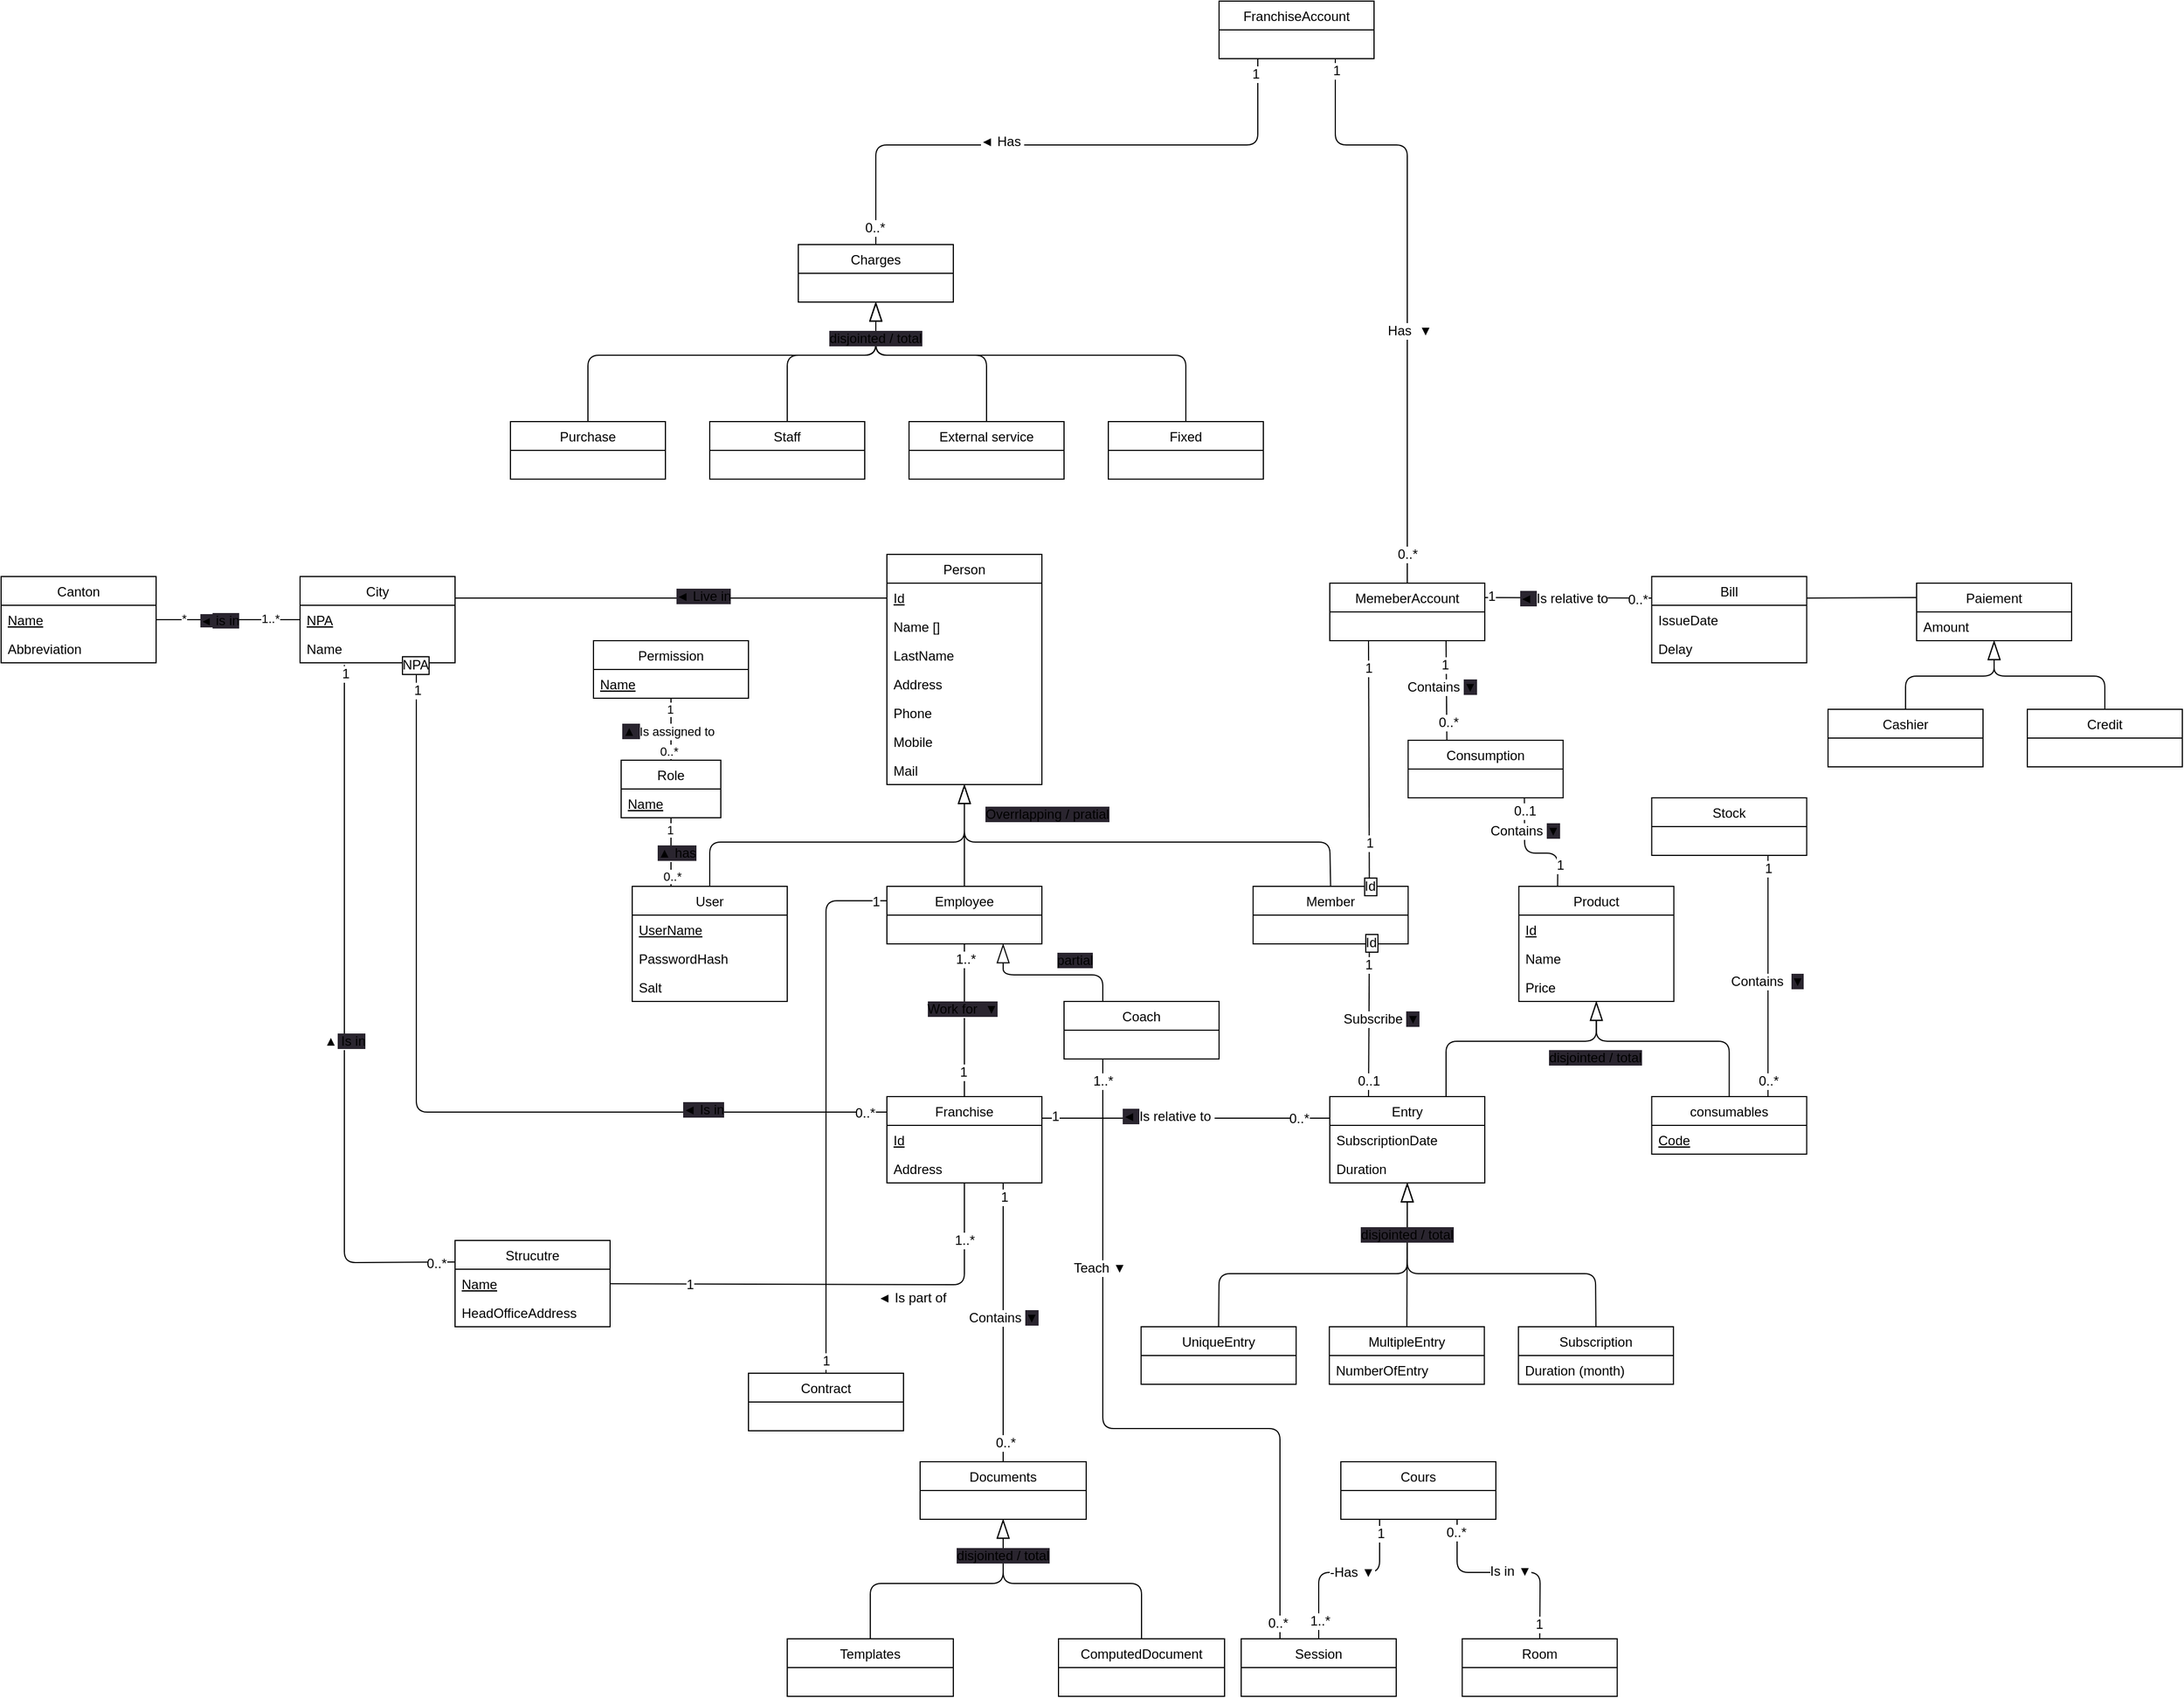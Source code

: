 <mxfile>
    <diagram id="R2lEEEUBdFMjLlhIrx00" name="Page-1">
        <mxGraphModel dx="1580" dy="1559" grid="1" gridSize="10" guides="1" tooltips="1" connect="1" arrows="1" fold="1" page="0" pageScale="1" pageWidth="850" pageHeight="1100" math="0" shadow="0" extFonts="Permanent Marker^https://fonts.googleapis.com/css?family=Permanent+Marker">
            <root>
                <mxCell id="0"/>
                <mxCell id="1" parent="0"/>
                <mxCell id="89" value="Member" style="swimlane;fontStyle=0;childLayout=stackLayout;horizontal=1;startSize=26;fillColor=none;horizontalStack=0;resizeParent=1;resizeParentMax=0;resizeLast=0;collapsible=1;marginBottom=0;fixDash=0;portConstraintRotation=0;connectable=1;allowArrows=1;" vertex="1" parent="1">
                    <mxGeometry x="810.76" y="320" width="140" height="52" as="geometry">
                        <mxRectangle x="700" y="320" width="90" height="30" as="alternateBounds"/>
                    </mxGeometry>
                </mxCell>
                <mxCell id="9" value="User" style="swimlane;fontStyle=0;childLayout=stackLayout;horizontal=1;startSize=26;fillColor=none;horizontalStack=0;resizeParent=1;resizeParentMax=0;resizeLast=0;collapsible=1;marginBottom=0;fixDash=0;portConstraintRotation=0;connectable=1;allowArrows=1;" parent="1" vertex="1">
                    <mxGeometry x="250" y="320" width="140" height="104" as="geometry"/>
                </mxCell>
                <mxCell id="10" value="UserName" style="text;strokeColor=none;fillColor=none;align=left;verticalAlign=top;spacingLeft=4;spacingRight=4;overflow=hidden;rotatable=0;points=[[0,0.5],[1,0.5]];portConstraint=eastwest;fontStyle=4;connectable=0;" parent="9" vertex="1">
                    <mxGeometry y="26" width="140" height="26" as="geometry"/>
                </mxCell>
                <mxCell id="11" value="PasswordHash" style="text;strokeColor=none;fillColor=none;align=left;verticalAlign=top;spacingLeft=4;spacingRight=4;overflow=hidden;rotatable=0;points=[[0,0.5],[1,0.5]];portConstraint=eastwest;connectable=0;" parent="9" vertex="1">
                    <mxGeometry y="52" width="140" height="26" as="geometry"/>
                </mxCell>
                <mxCell id="13" value="Salt" style="text;strokeColor=none;fillColor=none;align=left;verticalAlign=top;spacingLeft=4;spacingRight=4;overflow=hidden;rotatable=0;points=[[0,0.5],[1,0.5]];portConstraint=eastwest;connectable=0;" parent="9" vertex="1">
                    <mxGeometry y="78" width="140" height="26" as="geometry"/>
                </mxCell>
                <mxCell id="38" style="edgeStyle=none;html=1;entryX=1;entryY=0.25;entryDx=0;entryDy=0;strokeWidth=1;endArrow=none;endFill=0;startSize=6;endSize=6;orthogonal=1;" parent="1" source="14" target="19" edge="1">
                    <mxGeometry relative="1" as="geometry">
                        <mxPoint x="250" y="121" as="sourcePoint"/>
                    </mxGeometry>
                </mxCell>
                <mxCell id="39" value="&lt;span style=&quot;font-size: 12px; background-color: rgb(42, 37, 47);&quot;&gt;◄ Live in&lt;/span&gt;" style="edgeLabel;html=1;align=center;verticalAlign=middle;resizable=0;points=[];" parent="38" vertex="1" connectable="0">
                    <mxGeometry x="-0.146" y="-2" relative="1" as="geometry">
                        <mxPoint as="offset"/>
                    </mxGeometry>
                </mxCell>
                <mxCell id="14" value="Person" style="swimlane;fontStyle=0;childLayout=stackLayout;horizontal=1;startSize=26;fillColor=none;horizontalStack=0;resizeParent=1;resizeParentMax=0;resizeLast=0;collapsible=1;marginBottom=0;" parent="1" vertex="1">
                    <mxGeometry x="480" y="20" width="140" height="208" as="geometry">
                        <mxRectangle x="480" y="20" width="80" height="60" as="alternateBounds"/>
                    </mxGeometry>
                </mxCell>
                <mxCell id="76" value="Id" style="text;strokeColor=none;fillColor=none;align=left;verticalAlign=top;spacingLeft=4;spacingRight=4;overflow=hidden;rotatable=0;points=[[0,0.5],[1,0.5]];portConstraint=eastwest;fontStyle=4;connectable=0;" parent="14" vertex="1">
                    <mxGeometry y="26" width="140" height="26" as="geometry"/>
                </mxCell>
                <mxCell id="15" value="Name []" style="text;strokeColor=none;fillColor=none;align=left;verticalAlign=top;spacingLeft=4;spacingRight=4;overflow=hidden;rotatable=0;points=[[0,0.5],[1,0.5]];portConstraint=eastwest;connectable=0;" parent="14" vertex="1">
                    <mxGeometry y="52" width="140" height="26" as="geometry"/>
                </mxCell>
                <mxCell id="16" value="LastName" style="text;strokeColor=none;fillColor=none;align=left;verticalAlign=top;spacingLeft=4;spacingRight=4;overflow=hidden;rotatable=0;points=[[0,0.5],[1,0.5]];portConstraint=eastwest;connectable=0;" parent="14" vertex="1">
                    <mxGeometry y="78" width="140" height="26" as="geometry"/>
                </mxCell>
                <mxCell id="17" value="Address" style="text;strokeColor=none;fillColor=none;align=left;verticalAlign=top;spacingLeft=4;spacingRight=4;overflow=hidden;rotatable=0;points=[[0,0.5],[1,0.5]];portConstraint=eastwest;connectable=0;" parent="14" vertex="1">
                    <mxGeometry y="104" width="140" height="26" as="geometry"/>
                </mxCell>
                <mxCell id="51" value="Phone" style="text;strokeColor=none;fillColor=none;align=left;verticalAlign=top;spacingLeft=4;spacingRight=4;overflow=hidden;rotatable=0;points=[[0,0.5],[1,0.5]];portConstraint=eastwest;connectable=0;" parent="14" vertex="1">
                    <mxGeometry y="130" width="140" height="26" as="geometry"/>
                </mxCell>
                <mxCell id="50" value="Mobile" style="text;strokeColor=none;fillColor=none;align=left;verticalAlign=top;spacingLeft=4;spacingRight=4;overflow=hidden;rotatable=0;points=[[0,0.5],[1,0.5]];portConstraint=eastwest;connectable=0;" parent="14" vertex="1">
                    <mxGeometry y="156" width="140" height="26" as="geometry"/>
                </mxCell>
                <mxCell id="52" value="Mail" style="text;strokeColor=none;fillColor=none;align=left;verticalAlign=top;spacingLeft=4;spacingRight=4;overflow=hidden;rotatable=0;points=[[0,0.5],[1,0.5]];portConstraint=eastwest;connectable=0;" parent="14" vertex="1">
                    <mxGeometry y="182" width="140" height="26" as="geometry"/>
                </mxCell>
                <mxCell id="19" value="City" style="swimlane;fontStyle=0;childLayout=stackLayout;horizontal=1;startSize=26;fillColor=none;horizontalStack=0;resizeParent=1;resizeParentMax=0;resizeLast=0;collapsible=1;marginBottom=0;" parent="1" vertex="1">
                    <mxGeometry x="-50" y="40" width="140" height="78" as="geometry">
                        <mxRectangle x="-50" y="40" width="60" height="30" as="alternateBounds"/>
                    </mxGeometry>
                </mxCell>
                <mxCell id="21" value="NPA" style="text;strokeColor=none;fillColor=none;align=left;verticalAlign=top;spacingLeft=4;spacingRight=4;overflow=hidden;rotatable=0;points=[[0,0.5],[1,0.5]];portConstraint=eastwest;fontStyle=4;connectable=0;" parent="19" vertex="1">
                    <mxGeometry y="26" width="140" height="26" as="geometry"/>
                </mxCell>
                <mxCell id="75" value="Name" style="text;strokeColor=none;fillColor=none;align=left;verticalAlign=top;spacingLeft=4;spacingRight=4;overflow=hidden;rotatable=0;points=[[0,0.5],[1,0.5]];portConstraint=eastwest;fontStyle=0;connectable=0;" parent="19" vertex="1">
                    <mxGeometry y="52" width="140" height="26" as="geometry"/>
                </mxCell>
                <mxCell id="42" style="edgeStyle=none;html=1;exitX=1;exitY=0.5;exitDx=0;exitDy=0;entryX=0;entryY=0.5;entryDx=0;entryDy=0;strokeWidth=1;endArrow=none;endFill=0;startSize=6;endSize=6;" parent="1" source="23" target="19" edge="1">
                    <mxGeometry relative="1" as="geometry"/>
                </mxCell>
                <mxCell id="45" value="1..*" style="edgeLabel;html=1;align=center;verticalAlign=middle;resizable=0;points=[];" parent="42" vertex="1" connectable="0">
                    <mxGeometry x="0.584" y="1" relative="1" as="geometry">
                        <mxPoint as="offset"/>
                    </mxGeometry>
                </mxCell>
                <mxCell id="47" value="*" style="edgeLabel;html=1;align=center;verticalAlign=middle;resizable=0;points=[];" parent="42" vertex="1" connectable="0">
                    <mxGeometry x="-0.626" y="1" relative="1" as="geometry">
                        <mxPoint as="offset"/>
                    </mxGeometry>
                </mxCell>
                <mxCell id="48" value="&lt;span style=&quot;background-color: rgb(42, 37, 47);&quot;&gt;◄&lt;/span&gt;&lt;span style=&quot;font-size: 12px; background-color: rgb(42, 37, 47);&quot;&gt;&amp;nbsp;is in&lt;/span&gt;" style="edgeLabel;html=1;align=center;verticalAlign=middle;resizable=0;points=[];" parent="42" vertex="1" connectable="0">
                    <mxGeometry x="-0.127" y="-1" relative="1" as="geometry">
                        <mxPoint as="offset"/>
                    </mxGeometry>
                </mxCell>
                <mxCell id="23" value="Canton" style="swimlane;fontStyle=0;childLayout=stackLayout;horizontal=1;startSize=26;fillColor=none;horizontalStack=0;resizeParent=1;resizeParentMax=0;resizeLast=0;collapsible=1;marginBottom=0;" parent="1" vertex="1">
                    <mxGeometry x="-320" y="40" width="140" height="78" as="geometry">
                        <mxRectangle x="-240" y="40" width="80" height="30" as="alternateBounds"/>
                    </mxGeometry>
                </mxCell>
                <mxCell id="24" value="Name" style="text;strokeColor=none;fillColor=none;align=left;verticalAlign=top;spacingLeft=4;spacingRight=4;overflow=hidden;rotatable=0;points=[[0,0.5],[1,0.5]];portConstraint=eastwest;fontStyle=4;connectable=0;" parent="23" vertex="1">
                    <mxGeometry y="26" width="140" height="26" as="geometry"/>
                </mxCell>
                <mxCell id="25" value="Abbreviation" style="text;strokeColor=none;fillColor=none;align=left;verticalAlign=top;spacingLeft=4;spacingRight=4;overflow=hidden;rotatable=0;points=[[0,0.5],[1,0.5]];portConstraint=eastwest;connectable=0;" parent="23" vertex="1">
                    <mxGeometry y="52" width="140" height="26" as="geometry"/>
                </mxCell>
                <mxCell id="49" value="" style="endArrow=blockThin;html=1;endFill=0;strokeWidth=1;startSize=6;arcSize=20;endSize=15;sourcePortConstraint=north;orthogonal=1;fixDash=0;backgroundOutline=0;noJump=0;flowAnimation=0;ignoreEdge=0;orthogonalLoop=0;enumerate=0;comic=0;bendable=1;metaEdit=0;snapToPoint=1;anchorPointDirection=1;startFill=1;targetPortConstraint=south;exitX=0.5;exitY=0;exitDx=0;exitDy=0;entryX=0.5;entryY=1;entryDx=0;entryDy=0;" parent="1" source="9" target="14" edge="1">
                    <mxGeometry width="50" height="50" relative="1" as="geometry">
                        <mxPoint x="355" y="280" as="sourcePoint"/>
                        <mxPoint x="300" y="120" as="targetPoint"/>
                        <Array as="points">
                            <mxPoint x="320" y="280"/>
                            <mxPoint x="550" y="280"/>
                        </Array>
                    </mxGeometry>
                </mxCell>
                <mxCell id="62" style="edgeStyle=none;comic=0;sketch=0;html=1;exitX=0.5;exitY=1;exitDx=0;exitDy=0;entryX=0.25;entryY=0;entryDx=0;entryDy=0;strokeWidth=1;startFill=1;endArrow=none;endFill=0;startSize=6;endSize=6;" parent="1" source="59" target="9" edge="1">
                    <mxGeometry relative="1" as="geometry"/>
                </mxCell>
                <mxCell id="63" value="1" style="edgeLabel;html=1;align=center;verticalAlign=middle;resizable=0;points=[];" parent="62" vertex="1" connectable="0">
                    <mxGeometry x="-0.666" y="-1" relative="1" as="geometry">
                        <mxPoint as="offset"/>
                    </mxGeometry>
                </mxCell>
                <mxCell id="64" value="0..*" style="edgeLabel;html=1;align=center;verticalAlign=middle;resizable=0;points=[];" parent="62" vertex="1" connectable="0">
                    <mxGeometry x="0.7" y="1" relative="1" as="geometry">
                        <mxPoint as="offset"/>
                    </mxGeometry>
                </mxCell>
                <mxCell id="70" value="&lt;span style=&quot;font-size: 12px; background-color: rgb(42, 37, 47);&quot;&gt;▲&lt;/span&gt;&lt;span style=&quot;font-size: 12px; background-color: rgb(42, 37, 47);&quot;&gt;&amp;nbsp;has&lt;/span&gt;" style="edgeLabel;html=1;align=center;verticalAlign=middle;resizable=0;points=[];" parent="62" vertex="1" connectable="0">
                    <mxGeometry x="0.151" relative="1" as="geometry">
                        <mxPoint x="5" y="-4" as="offset"/>
                    </mxGeometry>
                </mxCell>
                <mxCell id="68" style="edgeStyle=none;comic=0;sketch=0;html=1;exitX=0.5;exitY=0;exitDx=0;exitDy=0;entryX=0.5;entryY=1;entryDx=0;entryDy=0;strokeWidth=1;startFill=1;endArrow=none;endFill=0;startSize=6;endSize=6;" parent="1" source="59" target="65" edge="1">
                    <mxGeometry relative="1" as="geometry"/>
                </mxCell>
                <mxCell id="72" value="0..*" style="edgeLabel;html=1;align=center;verticalAlign=middle;resizable=0;points=[];" parent="68" vertex="1" connectable="0">
                    <mxGeometry x="-0.712" y="2" relative="1" as="geometry">
                        <mxPoint as="offset"/>
                    </mxGeometry>
                </mxCell>
                <mxCell id="73" value="1" style="edgeLabel;html=1;align=center;verticalAlign=middle;resizable=0;points=[];" parent="68" vertex="1" connectable="0">
                    <mxGeometry x="0.639" y="1" relative="1" as="geometry">
                        <mxPoint as="offset"/>
                    </mxGeometry>
                </mxCell>
                <mxCell id="74" value="&lt;span style=&quot;font-size: 12px; background-color: rgb(42, 37, 47);&quot;&gt;▲&amp;nbsp;&lt;/span&gt;Is assigned to&amp;nbsp;" style="edgeLabel;html=1;align=center;verticalAlign=middle;resizable=0;points=[];" parent="68" vertex="1" connectable="0">
                    <mxGeometry x="-0.13" y="1" relative="1" as="geometry">
                        <mxPoint y="-2" as="offset"/>
                    </mxGeometry>
                </mxCell>
                <mxCell id="59" value="Role" style="swimlane;fontStyle=0;childLayout=stackLayout;horizontal=1;startSize=26;fillColor=none;horizontalStack=0;resizeParent=1;resizeParentMax=0;resizeLast=0;collapsible=1;marginBottom=0;" parent="1" vertex="1">
                    <mxGeometry x="240" y="206" width="90" height="52" as="geometry">
                        <mxRectangle x="250" y="180" width="70" height="30" as="alternateBounds"/>
                    </mxGeometry>
                </mxCell>
                <mxCell id="69" value="Name" style="text;strokeColor=none;fillColor=none;align=left;verticalAlign=top;spacingLeft=4;spacingRight=4;overflow=hidden;rotatable=0;points=[[0,0.5],[1,0.5]];portConstraint=eastwest;fontStyle=4;connectable=0;" parent="59" vertex="1">
                    <mxGeometry y="26" width="90" height="26" as="geometry"/>
                </mxCell>
                <mxCell id="65" value="Permission" style="swimlane;fontStyle=0;childLayout=stackLayout;horizontal=1;startSize=26;fillColor=none;horizontalStack=0;resizeParent=1;resizeParentMax=0;resizeLast=0;collapsible=1;marginBottom=0;" parent="1" vertex="1">
                    <mxGeometry x="215" y="98" width="140" height="52" as="geometry">
                        <mxRectangle x="250" y="85" width="100" height="30" as="alternateBounds"/>
                    </mxGeometry>
                </mxCell>
                <mxCell id="66" value="Name" style="text;strokeColor=none;fillColor=none;align=left;verticalAlign=top;spacingLeft=4;spacingRight=4;overflow=hidden;rotatable=0;points=[[0,0.5],[1,0.5]];portConstraint=eastwest;fontStyle=4;connectable=0;" parent="65" vertex="1">
                    <mxGeometry y="26" width="140" height="26" as="geometry"/>
                </mxCell>
                <mxCell id="251" style="edgeStyle=none;shape=connector;rounded=1;html=1;exitX=0;exitY=0.25;exitDx=0;exitDy=0;entryX=0.5;entryY=0;entryDx=0;entryDy=0;labelBackgroundColor=default;strokeColor=default;strokeWidth=1;fontFamily=Helvetica;fontSize=12;fontColor=default;endArrow=none;endFill=0;startSize=6;endSize=6;" edge="1" parent="1" source="77" target="250">
                    <mxGeometry relative="1" as="geometry">
                        <Array as="points">
                            <mxPoint x="425" y="333"/>
                        </Array>
                    </mxGeometry>
                </mxCell>
                <mxCell id="252" value="1" style="edgeLabel;html=1;align=center;verticalAlign=middle;resizable=0;points=[];fontSize=12;fontFamily=Helvetica;fontColor=default;" vertex="1" connectable="0" parent="251">
                    <mxGeometry x="0.813" relative="1" as="geometry">
                        <mxPoint y="34" as="offset"/>
                    </mxGeometry>
                </mxCell>
                <mxCell id="253" value="1" style="edgeLabel;html=1;align=center;verticalAlign=middle;resizable=0;points=[];fontSize=12;fontFamily=Helvetica;fontColor=default;" vertex="1" connectable="0" parent="251">
                    <mxGeometry x="-0.958" y="1" relative="1" as="geometry">
                        <mxPoint as="offset"/>
                    </mxGeometry>
                </mxCell>
                <mxCell id="77" value="Employee" style="swimlane;fontStyle=0;childLayout=stackLayout;horizontal=1;startSize=26;fillColor=none;horizontalStack=0;resizeParent=1;resizeParentMax=0;resizeLast=0;collapsible=1;marginBottom=0;fixDash=0;portConstraintRotation=0;connectable=1;allowArrows=1;" parent="1" vertex="1">
                    <mxGeometry x="480" y="320" width="140" height="52" as="geometry">
                        <mxRectangle x="480" y="320" width="90" height="30" as="alternateBounds"/>
                    </mxGeometry>
                </mxCell>
                <mxCell id="83" value="" style="endArrow=blockThin;html=1;endFill=0;strokeWidth=1;startSize=6;arcSize=20;endSize=15;sourcePortConstraint=north;orthogonal=1;fixDash=0;backgroundOutline=0;noJump=0;flowAnimation=0;ignoreEdge=0;orthogonalLoop=0;enumerate=0;comic=0;bendable=1;metaEdit=0;snapToPoint=1;anchorPointDirection=1;startFill=1;targetPortConstraint=south;exitX=0.5;exitY=0;exitDx=0;exitDy=0;entryX=0.5;entryY=1;entryDx=0;entryDy=0;" parent="1" source="77" target="14" edge="1">
                    <mxGeometry width="50" height="50" relative="1" as="geometry">
                        <mxPoint x="330" y="330" as="sourcePoint"/>
                        <mxPoint x="460" y="90" as="targetPoint"/>
                        <Array as="points"/>
                    </mxGeometry>
                </mxCell>
                <mxCell id="188" style="edgeStyle=none;shape=connector;rounded=1;html=1;exitX=0.75;exitY=0;exitDx=0;exitDy=0;labelBackgroundColor=default;strokeColor=default;strokeWidth=1;fontFamily=Helvetica;fontSize=12;fontColor=default;endArrow=none;endFill=0;startSize=6;endSize=6;entryX=0.25;entryY=1;entryDx=0;entryDy=0;" edge="1" parent="1" source="89" target="184">
                    <mxGeometry relative="1" as="geometry">
                        <mxPoint x="900" y="150" as="targetPoint"/>
                    </mxGeometry>
                </mxCell>
                <mxCell id="190" value="1" style="edgeLabel;html=1;align=center;verticalAlign=middle;resizable=0;points=[];fontSize=12;fontFamily=Helvetica;fontColor=default;" vertex="1" connectable="0" parent="188">
                    <mxGeometry x="0.69" relative="1" as="geometry">
                        <mxPoint y="-10" as="offset"/>
                    </mxGeometry>
                </mxCell>
                <mxCell id="191" value="1" style="edgeLabel;html=1;align=center;verticalAlign=middle;resizable=0;points=[];fontSize=12;fontFamily=Helvetica;fontColor=default;" vertex="1" connectable="0" parent="188">
                    <mxGeometry x="-0.645" relative="1" as="geometry">
                        <mxPoint as="offset"/>
                    </mxGeometry>
                </mxCell>
                <mxCell id="189" value="Id" style="edgeLabel;html=1;align=center;verticalAlign=middle;resizable=0;points=[];fontSize=12;fontFamily=Helvetica;fontColor=default;labelBorderColor=default;labelBackgroundColor=default;" vertex="1" connectable="0" parent="188">
                    <mxGeometry x="-0.816" relative="1" as="geometry">
                        <mxPoint y="20" as="offset"/>
                    </mxGeometry>
                </mxCell>
                <mxCell id="93" value="" style="endArrow=blockThin;html=1;endFill=0;strokeWidth=1;startSize=6;arcSize=20;endSize=15;sourcePortConstraint=north;orthogonal=1;fixDash=0;backgroundOutline=0;noJump=0;flowAnimation=0;ignoreEdge=0;orthogonalLoop=0;enumerate=0;comic=0;bendable=1;metaEdit=0;snapToPoint=1;anchorPointDirection=1;startFill=1;targetPortConstraint=south;sketch=0;exitX=0.5;exitY=0;exitDx=0;exitDy=0;entryX=0.5;entryY=1;entryDx=0;entryDy=0;" edge="1" parent="1" source="89" target="14">
                    <mxGeometry width="50" height="50" relative="1" as="geometry">
                        <mxPoint x="760" y="270" as="sourcePoint"/>
                        <mxPoint x="670" y="240" as="targetPoint"/>
                        <Array as="points">
                            <mxPoint x="880" y="280"/>
                            <mxPoint x="550" y="280"/>
                        </Array>
                    </mxGeometry>
                </mxCell>
                <mxCell id="131" style="edgeStyle=none;shape=connector;rounded=1;html=1;exitX=0.5;exitY=1;exitDx=0;exitDy=0;labelBackgroundColor=default;strokeColor=default;strokeWidth=1;fontFamily=Helvetica;fontSize=12;fontColor=default;endArrow=none;endFill=0;startSize=6;endSize=6;" edge="1" parent="1" source="94" target="119">
                    <mxGeometry relative="1" as="geometry">
                        <Array as="points">
                            <mxPoint x="550" y="680"/>
                        </Array>
                    </mxGeometry>
                </mxCell>
                <mxCell id="132" value="1..*" style="edgeLabel;html=1;align=center;verticalAlign=middle;resizable=0;points=[];fontSize=12;fontFamily=Helvetica;fontColor=default;" vertex="1" connectable="0" parent="131">
                    <mxGeometry x="-0.75" relative="1" as="geometry">
                        <mxPoint as="offset"/>
                    </mxGeometry>
                </mxCell>
                <mxCell id="133" value="1" style="edgeLabel;html=1;align=center;verticalAlign=middle;resizable=0;points=[];fontSize=12;fontFamily=Helvetica;fontColor=default;" vertex="1" connectable="0" parent="131">
                    <mxGeometry x="0.654" relative="1" as="geometry">
                        <mxPoint as="offset"/>
                    </mxGeometry>
                </mxCell>
                <mxCell id="134" value="&lt;span style=&quot;&quot;&gt;◄&amp;nbsp;&lt;/span&gt;Is part of&amp;nbsp;" style="edgeLabel;html=1;align=center;verticalAlign=middle;resizable=0;points=[];fontSize=12;fontFamily=Helvetica;fontColor=default;" vertex="1" connectable="0" parent="131">
                    <mxGeometry x="-0.327" relative="1" as="geometry">
                        <mxPoint y="12" as="offset"/>
                    </mxGeometry>
                </mxCell>
                <mxCell id="290" style="edgeStyle=none;shape=connector;rounded=1;html=1;entryX=0.5;entryY=0;entryDx=0;entryDy=0;labelBackgroundColor=default;strokeColor=default;strokeWidth=1;fontFamily=Helvetica;fontSize=12;fontColor=default;endArrow=none;endFill=0;startSize=6;endSize=6;exitX=0.75;exitY=1;exitDx=0;exitDy=0;" edge="1" parent="1" source="94" target="289">
                    <mxGeometry relative="1" as="geometry">
                        <mxPoint x="590" y="590" as="sourcePoint"/>
                    </mxGeometry>
                </mxCell>
                <mxCell id="291" value="1" style="edgeLabel;html=1;align=center;verticalAlign=middle;resizable=0;points=[];fontSize=12;fontFamily=Helvetica;fontColor=default;" vertex="1" connectable="0" parent="290">
                    <mxGeometry x="-0.901" y="1" relative="1" as="geometry">
                        <mxPoint as="offset"/>
                    </mxGeometry>
                </mxCell>
                <mxCell id="292" value="0..*" style="edgeLabel;html=1;align=center;verticalAlign=middle;resizable=0;points=[];fontSize=12;fontFamily=Helvetica;fontColor=default;" vertex="1" connectable="0" parent="290">
                    <mxGeometry x="0.865" y="2" relative="1" as="geometry">
                        <mxPoint as="offset"/>
                    </mxGeometry>
                </mxCell>
                <mxCell id="293" value="Contains&amp;nbsp;&lt;span style=&quot;background-color: rgb(42, 37, 47);&quot;&gt;▼&lt;/span&gt;" style="edgeLabel;html=1;align=center;verticalAlign=middle;resizable=0;points=[];fontSize=12;fontFamily=Helvetica;fontColor=default;" vertex="1" connectable="0" parent="290">
                    <mxGeometry x="-0.081" relative="1" as="geometry">
                        <mxPoint y="6" as="offset"/>
                    </mxGeometry>
                </mxCell>
                <mxCell id="94" value="Franchise" style="swimlane;fontStyle=0;childLayout=stackLayout;horizontal=1;startSize=26;fillColor=none;horizontalStack=0;resizeParent=1;resizeParentMax=0;resizeLast=0;collapsible=1;marginBottom=0;fixDash=0;portConstraintRotation=0;connectable=1;allowArrows=1;" vertex="1" parent="1">
                    <mxGeometry x="480" y="510" width="140" height="78" as="geometry">
                        <mxRectangle x="480" y="510" width="90" height="30" as="alternateBounds"/>
                    </mxGeometry>
                </mxCell>
                <mxCell id="98" value="Id" style="text;strokeColor=none;fillColor=none;align=left;verticalAlign=top;spacingLeft=4;spacingRight=4;overflow=hidden;rotatable=0;points=[[0,0.5],[1,0.5]];portConstraint=eastwest;connectable=0;fontStyle=4" vertex="1" parent="94">
                    <mxGeometry y="26" width="140" height="26" as="geometry"/>
                </mxCell>
                <mxCell id="140" value="Address" style="text;strokeColor=none;fillColor=none;align=left;verticalAlign=top;spacingLeft=4;spacingRight=4;overflow=hidden;rotatable=0;points=[[0,0.5],[1,0.5]];portConstraint=eastwest;connectable=0;fontStyle=0" vertex="1" parent="94">
                    <mxGeometry y="52" width="140" height="26" as="geometry"/>
                </mxCell>
                <mxCell id="114" style="edgeStyle=none;html=1;strokeWidth=1;endArrow=none;endFill=0;startSize=6;endSize=6;orthogonal=1;entryX=0.75;entryY=1;entryDx=0;entryDy=0;" edge="1" parent="1" target="19">
                    <mxGeometry relative="1" as="geometry">
                        <mxPoint x="480" y="524" as="sourcePoint"/>
                        <mxPoint x="50" y="130" as="targetPoint"/>
                        <Array as="points">
                            <mxPoint x="55" y="524"/>
                        </Array>
                    </mxGeometry>
                </mxCell>
                <mxCell id="115" value="&lt;span style=&quot;font-size: 12px; background-color: rgb(42, 37, 47);&quot;&gt;◄ Is in&lt;/span&gt;" style="edgeLabel;html=1;align=center;verticalAlign=middle;resizable=0;points=[];" vertex="1" connectable="0" parent="114">
                    <mxGeometry x="-0.146" y="-2" relative="1" as="geometry">
                        <mxPoint x="189" as="offset"/>
                    </mxGeometry>
                </mxCell>
                <mxCell id="123" value="NPA" style="edgeLabel;html=1;align=center;verticalAlign=middle;resizable=0;points=[];fontSize=12;fontFamily=Helvetica;fontColor=default;labelBorderColor=default;" vertex="1" connectable="0" parent="114">
                    <mxGeometry x="0.962" y="1" relative="1" as="geometry">
                        <mxPoint y="-14" as="offset"/>
                    </mxGeometry>
                </mxCell>
                <mxCell id="124" value="1" style="edgeLabel;html=1;align=center;verticalAlign=middle;resizable=0;points=[];fontSize=12;fontFamily=Helvetica;fontColor=default;" vertex="1" connectable="0" parent="114">
                    <mxGeometry x="0.941" y="-1" relative="1" as="geometry">
                        <mxPoint as="offset"/>
                    </mxGeometry>
                </mxCell>
                <mxCell id="125" value="0..*" style="edgeLabel;html=1;align=center;verticalAlign=middle;resizable=0;points=[];fontSize=12;fontFamily=Helvetica;fontColor=default;" vertex="1" connectable="0" parent="114">
                    <mxGeometry x="-0.971" y="1" relative="1" as="geometry">
                        <mxPoint x="-8" as="offset"/>
                    </mxGeometry>
                </mxCell>
                <mxCell id="116" style="edgeStyle=none;html=1;entryX=0.5;entryY=0;entryDx=0;entryDy=0;strokeWidth=1;endArrow=none;endFill=0;startSize=6;endSize=6;orthogonal=1;exitX=0.5;exitY=1;exitDx=0;exitDy=0;" edge="1" parent="1" source="77" target="94">
                    <mxGeometry relative="1" as="geometry">
                        <mxPoint x="515" y="430" as="sourcePoint"/>
                        <mxPoint x="125" y="430" as="targetPoint"/>
                    </mxGeometry>
                </mxCell>
                <mxCell id="117" value="&lt;span style=&quot;font-size: 12px; background-color: rgb(42, 37, 47);&quot;&gt;Work for&amp;nbsp;&amp;nbsp;&lt;/span&gt;&lt;span style=&quot;font-size: 12px; background-color: rgb(42, 37, 47);&quot;&gt;▼&lt;/span&gt;" style="edgeLabel;html=1;align=center;verticalAlign=middle;resizable=0;points=[];" vertex="1" connectable="0" parent="116">
                    <mxGeometry x="-0.146" y="-2" relative="1" as="geometry">
                        <mxPoint as="offset"/>
                    </mxGeometry>
                </mxCell>
                <mxCell id="138" value="1..*" style="edgeLabel;html=1;align=center;verticalAlign=middle;resizable=0;points=[];fontSize=12;fontFamily=Helvetica;fontColor=default;" vertex="1" connectable="0" parent="116">
                    <mxGeometry x="-0.794" y="1" relative="1" as="geometry">
                        <mxPoint as="offset"/>
                    </mxGeometry>
                </mxCell>
                <mxCell id="139" value="1" style="edgeLabel;html=1;align=center;verticalAlign=middle;resizable=0;points=[];fontSize=12;fontFamily=Helvetica;fontColor=default;" vertex="1" connectable="0" parent="116">
                    <mxGeometry x="0.681" y="-1" relative="1" as="geometry">
                        <mxPoint as="offset"/>
                    </mxGeometry>
                </mxCell>
                <mxCell id="119" value="Strucutre" style="swimlane;fontStyle=0;childLayout=stackLayout;horizontal=1;startSize=26;fillColor=none;horizontalStack=0;resizeParent=1;resizeParentMax=0;resizeLast=0;collapsible=1;marginBottom=0;fixDash=0;portConstraintRotation=0;connectable=1;allowArrows=1;" vertex="1" parent="1">
                    <mxGeometry x="90" y="640" width="140" height="78" as="geometry">
                        <mxRectangle x="480" y="510" width="90" height="30" as="alternateBounds"/>
                    </mxGeometry>
                </mxCell>
                <mxCell id="121" value="Name" style="text;strokeColor=none;fillColor=none;align=left;verticalAlign=top;spacingLeft=4;spacingRight=4;overflow=hidden;rotatable=0;points=[[0,0.5],[1,0.5]];portConstraint=eastwest;connectable=0;fontStyle=4" vertex="1" parent="119">
                    <mxGeometry y="26" width="140" height="26" as="geometry"/>
                </mxCell>
                <mxCell id="122" value="HeadOfficeAddress" style="text;strokeColor=none;fillColor=none;align=left;verticalAlign=top;spacingLeft=4;spacingRight=4;overflow=hidden;rotatable=0;points=[[0,0.5],[1,0.5]];portConstraint=eastwest;connectable=0;" vertex="1" parent="119">
                    <mxGeometry y="52" width="140" height="26" as="geometry"/>
                </mxCell>
                <mxCell id="126" style="edgeStyle=none;html=1;strokeWidth=1;endArrow=none;endFill=0;startSize=6;endSize=6;orthogonal=1;exitX=0;exitY=0.25;exitDx=0;exitDy=0;" edge="1" parent="1" source="119">
                    <mxGeometry relative="1" as="geometry">
                        <mxPoint x="490" y="534" as="sourcePoint"/>
                        <mxPoint x="-10" y="120" as="targetPoint"/>
                        <Array as="points">
                            <mxPoint x="-10" y="660"/>
                        </Array>
                    </mxGeometry>
                </mxCell>
                <mxCell id="127" value="&lt;span style=&quot;font-size: 12px;&quot;&gt;▲&lt;/span&gt;&lt;span style=&quot;font-size: 12px; background-color: rgb(42, 37, 47);&quot;&gt;&amp;nbsp;Is in&lt;/span&gt;" style="edgeLabel;html=1;align=center;verticalAlign=middle;resizable=0;points=[];" vertex="1" connectable="0" parent="126">
                    <mxGeometry x="-0.146" y="-2" relative="1" as="geometry">
                        <mxPoint x="-2" y="-27" as="offset"/>
                    </mxGeometry>
                </mxCell>
                <mxCell id="129" value="1" style="edgeLabel;html=1;align=center;verticalAlign=middle;resizable=0;points=[];fontSize=12;fontFamily=Helvetica;fontColor=default;" vertex="1" connectable="0" parent="126">
                    <mxGeometry x="0.941" y="-1" relative="1" as="geometry">
                        <mxPoint y="-11" as="offset"/>
                    </mxGeometry>
                </mxCell>
                <mxCell id="130" value="0..*" style="edgeLabel;html=1;align=center;verticalAlign=middle;resizable=0;points=[];fontSize=12;fontFamily=Helvetica;fontColor=default;" vertex="1" connectable="0" parent="126">
                    <mxGeometry x="-0.971" y="1" relative="1" as="geometry">
                        <mxPoint x="-8" as="offset"/>
                    </mxGeometry>
                </mxCell>
                <mxCell id="197" style="edgeStyle=none;shape=connector;rounded=1;html=1;exitX=0.25;exitY=0;exitDx=0;exitDy=0;entryX=0.75;entryY=1;entryDx=0;entryDy=0;labelBackgroundColor=default;strokeColor=default;strokeWidth=1;fontFamily=Helvetica;fontSize=12;fontColor=default;endArrow=none;endFill=0;startSize=6;endSize=6;" edge="1" parent="1" source="146" target="195">
                    <mxGeometry relative="1" as="geometry">
                        <Array as="points">
                            <mxPoint x="1086" y="290"/>
                            <mxPoint x="1056" y="290"/>
                        </Array>
                    </mxGeometry>
                </mxCell>
                <mxCell id="198" value="0..1" style="edgeLabel;html=1;align=center;verticalAlign=middle;resizable=0;points=[];fontSize=12;fontFamily=Helvetica;fontColor=default;" vertex="1" connectable="0" parent="197">
                    <mxGeometry x="0.786" relative="1" as="geometry">
                        <mxPoint as="offset"/>
                    </mxGeometry>
                </mxCell>
                <mxCell id="199" value="1" style="edgeLabel;html=1;align=center;verticalAlign=middle;resizable=0;points=[];fontSize=12;fontFamily=Helvetica;fontColor=default;" vertex="1" connectable="0" parent="197">
                    <mxGeometry x="-0.659" y="-2" relative="1" as="geometry">
                        <mxPoint as="offset"/>
                    </mxGeometry>
                </mxCell>
                <mxCell id="200" value="Contains&amp;nbsp;&lt;span style=&quot;background-color: rgb(42, 37, 47);&quot;&gt;▼&lt;/span&gt;" style="edgeLabel;html=1;align=center;verticalAlign=middle;resizable=0;points=[];fontSize=12;fontFamily=Helvetica;fontColor=default;" vertex="1" connectable="0" parent="197">
                    <mxGeometry x="0.185" relative="1" as="geometry">
                        <mxPoint y="-15" as="offset"/>
                    </mxGeometry>
                </mxCell>
                <mxCell id="146" value="Product" style="swimlane;fontStyle=0;childLayout=stackLayout;horizontal=1;startSize=26;fillColor=none;horizontalStack=0;resizeParent=1;resizeParentMax=0;resizeLast=0;collapsible=1;marginBottom=0;" vertex="1" parent="1">
                    <mxGeometry x="1050.76" y="320" width="140" height="104" as="geometry">
                        <mxRectangle x="480" y="20" width="80" height="60" as="alternateBounds"/>
                    </mxGeometry>
                </mxCell>
                <mxCell id="147" value="Id" style="text;strokeColor=none;fillColor=none;align=left;verticalAlign=top;spacingLeft=4;spacingRight=4;overflow=hidden;rotatable=0;points=[[0,0.5],[1,0.5]];portConstraint=eastwest;fontStyle=4;connectable=0;" vertex="1" parent="146">
                    <mxGeometry y="26" width="140" height="26" as="geometry"/>
                </mxCell>
                <mxCell id="148" value="Name" style="text;strokeColor=none;fillColor=none;align=left;verticalAlign=top;spacingLeft=4;spacingRight=4;overflow=hidden;rotatable=0;points=[[0,0.5],[1,0.5]];portConstraint=eastwest;connectable=0;" vertex="1" parent="146">
                    <mxGeometry y="52" width="140" height="26" as="geometry"/>
                </mxCell>
                <mxCell id="149" value="Price" style="text;strokeColor=none;fillColor=none;align=left;verticalAlign=top;spacingLeft=4;spacingRight=4;overflow=hidden;rotatable=0;points=[[0,0.5],[1,0.5]];portConstraint=eastwest;connectable=0;" vertex="1" parent="146">
                    <mxGeometry y="78" width="140" height="26" as="geometry"/>
                </mxCell>
                <mxCell id="159" style="edgeStyle=none;shape=connector;rounded=1;html=1;entryX=1;entryY=0.25;entryDx=0;entryDy=0;labelBackgroundColor=default;strokeColor=default;strokeWidth=1;fontFamily=Helvetica;fontSize=12;fontColor=default;endArrow=none;endFill=0;startSize=6;endSize=6;exitX=0;exitY=0.25;exitDx=0;exitDy=0;" edge="1" parent="1" source="154" target="94">
                    <mxGeometry relative="1" as="geometry"/>
                </mxCell>
                <mxCell id="160" value="&lt;span style=&quot;background-color: rgb(42, 37, 47);&quot;&gt;◄&amp;nbsp;&lt;/span&gt;Is relative to&amp;nbsp;" style="edgeLabel;html=1;align=center;verticalAlign=middle;resizable=0;points=[];fontSize=12;fontFamily=Helvetica;fontColor=default;" vertex="1" connectable="0" parent="159">
                    <mxGeometry x="0.126" y="-2" relative="1" as="geometry">
                        <mxPoint as="offset"/>
                    </mxGeometry>
                </mxCell>
                <mxCell id="162" value="1" style="edgeLabel;html=1;align=center;verticalAlign=middle;resizable=0;points=[];fontSize=12;fontFamily=Helvetica;fontColor=default;" vertex="1" connectable="0" parent="159">
                    <mxGeometry x="0.906" y="-2" relative="1" as="geometry">
                        <mxPoint as="offset"/>
                    </mxGeometry>
                </mxCell>
                <mxCell id="163" value="0..*" style="edgeLabel;html=1;align=center;verticalAlign=middle;resizable=0;points=[];fontSize=12;fontFamily=Helvetica;fontColor=default;" vertex="1" connectable="0" parent="159">
                    <mxGeometry x="-0.783" relative="1" as="geometry">
                        <mxPoint as="offset"/>
                    </mxGeometry>
                </mxCell>
                <mxCell id="165" style="edgeStyle=none;shape=connector;rounded=1;html=1;exitX=0.25;exitY=0;exitDx=0;exitDy=0;entryX=0.75;entryY=1;entryDx=0;entryDy=0;labelBackgroundColor=default;strokeColor=default;strokeWidth=1;fontFamily=Helvetica;fontSize=12;fontColor=default;endArrow=none;endFill=0;startSize=6;endSize=6;" edge="1" parent="1" source="154" target="89">
                    <mxGeometry relative="1" as="geometry"/>
                </mxCell>
                <mxCell id="166" value="Subscribe&amp;nbsp;&lt;span style=&quot;background-color: rgb(42, 37, 47);&quot;&gt;▼&lt;/span&gt;&amp;nbsp;" style="edgeLabel;html=1;align=center;verticalAlign=middle;resizable=0;points=[];fontSize=12;fontFamily=Helvetica;fontColor=default;" vertex="1" connectable="0" parent="165">
                    <mxGeometry x="0.349" y="2" relative="1" as="geometry">
                        <mxPoint x="14" y="23" as="offset"/>
                    </mxGeometry>
                </mxCell>
                <mxCell id="168" value="0..1" style="edgeLabel;html=1;align=center;verticalAlign=middle;resizable=0;points=[];fontSize=12;fontFamily=Helvetica;fontColor=default;" vertex="1" connectable="0" parent="165">
                    <mxGeometry x="-0.799" relative="1" as="geometry">
                        <mxPoint as="offset"/>
                    </mxGeometry>
                </mxCell>
                <mxCell id="169" value="1" style="edgeLabel;html=1;align=center;verticalAlign=middle;resizable=0;points=[];fontSize=12;fontFamily=Helvetica;fontColor=default;" vertex="1" connectable="0" parent="165">
                    <mxGeometry x="0.85" y="1" relative="1" as="geometry">
                        <mxPoint y="8" as="offset"/>
                    </mxGeometry>
                </mxCell>
                <mxCell id="174" value="Id" style="edgeLabel;html=1;align=center;verticalAlign=middle;resizable=0;points=[];fontSize=12;fontFamily=Helvetica;fontColor=default;labelBorderColor=default;" vertex="1" connectable="0" parent="165">
                    <mxGeometry x="0.53" y="-1" relative="1" as="geometry">
                        <mxPoint y="-34" as="offset"/>
                    </mxGeometry>
                </mxCell>
                <mxCell id="154" value="Entry" style="swimlane;fontStyle=0;childLayout=stackLayout;horizontal=1;startSize=26;fillColor=none;horizontalStack=0;resizeParent=1;resizeParentMax=0;resizeLast=0;collapsible=1;marginBottom=0;fixDash=0;portConstraintRotation=0;connectable=1;allowArrows=1;" vertex="1" parent="1">
                    <mxGeometry x="880" y="510" width="140" height="78" as="geometry">
                        <mxRectangle x="480" y="320" width="90" height="30" as="alternateBounds"/>
                    </mxGeometry>
                </mxCell>
                <mxCell id="164" value="SubscriptionDate" style="text;strokeColor=none;fillColor=none;align=left;verticalAlign=top;spacingLeft=4;spacingRight=4;overflow=hidden;rotatable=0;points=[[0,0.5],[1,0.5]];portConstraint=eastwest;connectable=0;fontStyle=0" vertex="1" parent="154">
                    <mxGeometry y="26" width="140" height="26" as="geometry"/>
                </mxCell>
                <mxCell id="241" value="Duration" style="text;strokeColor=none;fillColor=none;align=left;verticalAlign=top;spacingLeft=4;spacingRight=4;overflow=hidden;rotatable=0;points=[[0,0.5],[1,0.5]];portConstraint=eastwest;connectable=0;fontStyle=0" vertex="1" parent="154">
                    <mxGeometry y="52" width="140" height="26" as="geometry"/>
                </mxCell>
                <mxCell id="155" value="" style="endArrow=blockThin;html=1;endFill=0;strokeWidth=1;startSize=6;arcSize=20;endSize=15;sourcePortConstraint=north;orthogonal=1;fixDash=0;backgroundOutline=0;noJump=0;flowAnimation=0;ignoreEdge=0;orthogonalLoop=0;enumerate=0;comic=0;bendable=1;metaEdit=0;snapToPoint=1;anchorPointDirection=1;startFill=1;targetPortConstraint=south;exitX=0.75;exitY=0;exitDx=0;exitDy=0;entryX=0.5;entryY=1;entryDx=0;entryDy=0;" edge="1" parent="1" source="154" target="146">
                    <mxGeometry width="50" height="50" relative="1" as="geometry">
                        <mxPoint x="1030.76" y="506" as="sourcePoint"/>
                        <mxPoint x="1030.76" y="414.0" as="targetPoint"/>
                        <Array as="points">
                            <mxPoint x="985" y="460"/>
                            <mxPoint x="1120.76" y="460"/>
                        </Array>
                    </mxGeometry>
                </mxCell>
                <mxCell id="178" style="edgeStyle=none;shape=connector;rounded=1;html=1;exitX=0.75;exitY=0;exitDx=0;exitDy=0;entryX=0.75;entryY=1;entryDx=0;entryDy=0;labelBackgroundColor=default;strokeColor=default;strokeWidth=1;fontFamily=Helvetica;fontSize=12;fontColor=default;endArrow=none;endFill=0;startSize=6;endSize=6;" edge="1" parent="1" source="157" target="177">
                    <mxGeometry relative="1" as="geometry"/>
                </mxCell>
                <mxCell id="179" value="Contains&amp;nbsp;&amp;nbsp;&lt;span style=&quot;background-color: rgb(42, 37, 47);&quot;&gt;▼&lt;/span&gt;" style="edgeLabel;html=1;align=center;verticalAlign=middle;resizable=0;points=[];fontSize=12;fontFamily=Helvetica;fontColor=default;" vertex="1" connectable="0" parent="178">
                    <mxGeometry x="0.564" y="2" relative="1" as="geometry">
                        <mxPoint x="1" y="66" as="offset"/>
                    </mxGeometry>
                </mxCell>
                <mxCell id="181" value="1" style="edgeLabel;html=1;align=center;verticalAlign=middle;resizable=0;points=[];fontSize=12;fontFamily=Helvetica;fontColor=default;" vertex="1" connectable="0" parent="178">
                    <mxGeometry x="0.891" relative="1" as="geometry">
                        <mxPoint as="offset"/>
                    </mxGeometry>
                </mxCell>
                <mxCell id="182" value="0..*" style="edgeLabel;html=1;align=center;verticalAlign=middle;resizable=0;points=[];fontSize=12;fontFamily=Helvetica;fontColor=default;" vertex="1" connectable="0" parent="178">
                    <mxGeometry x="-0.868" relative="1" as="geometry">
                        <mxPoint as="offset"/>
                    </mxGeometry>
                </mxCell>
                <mxCell id="157" value="consumables" style="swimlane;fontStyle=0;childLayout=stackLayout;horizontal=1;startSize=26;fillColor=none;horizontalStack=0;resizeParent=1;resizeParentMax=0;resizeLast=0;collapsible=1;marginBottom=0;fixDash=0;portConstraintRotation=0;connectable=1;allowArrows=1;" vertex="1" parent="1">
                    <mxGeometry x="1170.76" y="510" width="140" height="52" as="geometry">
                        <mxRectangle x="480" y="320" width="90" height="30" as="alternateBounds"/>
                    </mxGeometry>
                </mxCell>
                <mxCell id="183" value="Code" style="text;strokeColor=none;fillColor=none;align=left;verticalAlign=top;spacingLeft=4;spacingRight=4;overflow=hidden;rotatable=0;points=[[0,0.5],[1,0.5]];portConstraint=eastwest;connectable=0;fontStyle=4" vertex="1" parent="157">
                    <mxGeometry y="26" width="140" height="26" as="geometry"/>
                </mxCell>
                <mxCell id="158" value="" style="endArrow=blockThin;html=1;endFill=0;strokeWidth=1;startSize=6;arcSize=20;endSize=15;sourcePortConstraint=north;orthogonal=1;fixDash=0;backgroundOutline=0;noJump=0;flowAnimation=0;ignoreEdge=0;orthogonalLoop=0;enumerate=0;comic=0;bendable=1;metaEdit=0;snapToPoint=1;anchorPointDirection=1;startFill=1;targetPortConstraint=south;rounded=1;labelBackgroundColor=default;strokeColor=default;fontFamily=Helvetica;fontSize=12;fontColor=default;shape=connector;entryX=0.5;entryY=1;entryDx=0;entryDy=0;exitX=0.5;exitY=0;exitDx=0;exitDy=0;" edge="1" parent="1" source="157" target="146">
                    <mxGeometry width="50" height="50" relative="1" as="geometry">
                        <mxPoint x="1370.76" y="730.0" as="sourcePoint"/>
                        <mxPoint x="1120.76" y="420" as="targetPoint"/>
                        <Array as="points">
                            <mxPoint x="1240.76" y="460"/>
                            <mxPoint x="1120.76" y="460"/>
                        </Array>
                    </mxGeometry>
                </mxCell>
                <mxCell id="313" style="edgeStyle=none;shape=connector;rounded=1;html=1;exitX=0.25;exitY=1;exitDx=0;exitDy=0;entryX=0.25;entryY=0;entryDx=0;entryDy=0;labelBackgroundColor=default;strokeColor=default;strokeWidth=1;fontFamily=Helvetica;fontSize=12;fontColor=default;endArrow=none;endFill=0;startSize=6;endSize=6;" edge="1" parent="1" source="170" target="306">
                    <mxGeometry relative="1" as="geometry">
                        <Array as="points">
                            <mxPoint x="675" y="810"/>
                            <mxPoint x="835" y="810"/>
                        </Array>
                    </mxGeometry>
                </mxCell>
                <mxCell id="314" value="1..*" style="edgeLabel;html=1;align=center;verticalAlign=middle;resizable=0;points=[];fontSize=12;fontFamily=Helvetica;fontColor=default;" vertex="1" connectable="0" parent="313">
                    <mxGeometry x="-0.942" relative="1" as="geometry">
                        <mxPoint as="offset"/>
                    </mxGeometry>
                </mxCell>
                <mxCell id="315" value="0..*" style="edgeLabel;html=1;align=center;verticalAlign=middle;resizable=0;points=[];fontSize=12;fontFamily=Helvetica;fontColor=default;" vertex="1" connectable="0" parent="313">
                    <mxGeometry x="0.957" y="-2" relative="1" as="geometry">
                        <mxPoint as="offset"/>
                    </mxGeometry>
                </mxCell>
                <mxCell id="321" value="Teach&amp;nbsp;&lt;span style=&quot;&quot;&gt;▼&lt;/span&gt;" style="edgeLabel;html=1;align=center;verticalAlign=middle;resizable=0;points=[];fontSize=12;fontFamily=Helvetica;fontColor=default;" vertex="1" connectable="0" parent="313">
                    <mxGeometry x="-0.447" y="-3" relative="1" as="geometry">
                        <mxPoint as="offset"/>
                    </mxGeometry>
                </mxCell>
                <mxCell id="170" value="Coach" style="swimlane;fontStyle=0;childLayout=stackLayout;horizontal=1;startSize=26;fillColor=none;horizontalStack=0;resizeParent=1;resizeParentMax=0;resizeLast=0;collapsible=1;marginBottom=0;fixDash=0;portConstraintRotation=0;connectable=1;allowArrows=1;" vertex="1" parent="1">
                    <mxGeometry x="640" y="424" width="140" height="52" as="geometry">
                        <mxRectangle x="700" y="320" width="90" height="30" as="alternateBounds"/>
                    </mxGeometry>
                </mxCell>
                <mxCell id="171" value="" style="endArrow=blockThin;html=1;endFill=0;strokeWidth=1;startSize=6;arcSize=20;endSize=15;sourcePortConstraint=north;orthogonal=1;fixDash=0;backgroundOutline=0;noJump=0;flowAnimation=0;ignoreEdge=0;orthogonalLoop=0;enumerate=0;comic=0;bendable=1;metaEdit=0;snapToPoint=1;anchorPointDirection=1;startFill=1;targetPortConstraint=south;entryX=0.75;entryY=1;entryDx=0;entryDy=0;exitX=0.25;exitY=0;exitDx=0;exitDy=0;" edge="1" parent="1" source="170" target="77">
                    <mxGeometry width="50" height="50" relative="1" as="geometry">
                        <mxPoint x="670" y="420" as="sourcePoint"/>
                        <mxPoint x="640" y="372" as="targetPoint"/>
                        <Array as="points">
                            <mxPoint x="675" y="400"/>
                            <mxPoint x="585" y="400"/>
                        </Array>
                    </mxGeometry>
                </mxCell>
                <mxCell id="177" value="Stock" style="swimlane;fontStyle=0;childLayout=stackLayout;horizontal=1;startSize=26;fillColor=none;horizontalStack=0;resizeParent=1;resizeParentMax=0;resizeLast=0;collapsible=1;marginBottom=0;fixDash=0;portConstraintRotation=0;connectable=1;allowArrows=1;" vertex="1" parent="1">
                    <mxGeometry x="1170.76" y="240" width="140" height="52" as="geometry">
                        <mxRectangle x="480" y="320" width="90" height="30" as="alternateBounds"/>
                    </mxGeometry>
                </mxCell>
                <mxCell id="196" style="edgeStyle=none;shape=connector;rounded=1;html=1;exitX=0.75;exitY=1;exitDx=0;exitDy=0;entryX=0.25;entryY=0;entryDx=0;entryDy=0;labelBackgroundColor=default;strokeColor=default;strokeWidth=1;fontFamily=Helvetica;fontSize=12;fontColor=default;endArrow=none;endFill=0;startSize=6;endSize=6;" edge="1" parent="1" source="184" target="195">
                    <mxGeometry relative="1" as="geometry"/>
                </mxCell>
                <mxCell id="202" value="1" style="edgeLabel;html=1;align=center;verticalAlign=middle;resizable=0;points=[];fontSize=12;fontFamily=Helvetica;fontColor=default;" vertex="1" connectable="0" parent="196">
                    <mxGeometry x="-0.523" y="-1" relative="1" as="geometry">
                        <mxPoint as="offset"/>
                    </mxGeometry>
                </mxCell>
                <mxCell id="203" value="0..*" style="edgeLabel;html=1;align=center;verticalAlign=middle;resizable=0;points=[];fontSize=12;fontFamily=Helvetica;fontColor=default;" vertex="1" connectable="0" parent="196">
                    <mxGeometry x="0.646" y="1" relative="1" as="geometry">
                        <mxPoint as="offset"/>
                    </mxGeometry>
                </mxCell>
                <mxCell id="204" value="Contains&amp;nbsp;&lt;span style=&quot;background-color: rgb(42, 37, 47);&quot;&gt;▼&lt;/span&gt;" style="edgeLabel;html=1;align=center;verticalAlign=middle;resizable=0;points=[];fontSize=12;fontFamily=Helvetica;fontColor=default;" vertex="1" connectable="0" parent="196">
                    <mxGeometry x="0.188" y="-2" relative="1" as="geometry">
                        <mxPoint x="-3" y="-12" as="offset"/>
                    </mxGeometry>
                </mxCell>
                <mxCell id="279" style="edgeStyle=none;shape=connector;rounded=1;html=1;exitX=0.5;exitY=0;exitDx=0;exitDy=0;entryX=0.75;entryY=1;entryDx=0;entryDy=0;labelBackgroundColor=default;strokeColor=default;strokeWidth=1;fontFamily=Helvetica;fontSize=12;fontColor=default;endArrow=none;endFill=0;startSize=6;endSize=6;" edge="1" parent="1" source="184" target="267">
                    <mxGeometry relative="1" as="geometry">
                        <Array as="points">
                            <mxPoint x="950" y="-350"/>
                            <mxPoint x="885" y="-350"/>
                        </Array>
                    </mxGeometry>
                </mxCell>
                <mxCell id="284" value="0..*" style="edgeLabel;html=1;align=center;verticalAlign=middle;resizable=0;points=[];fontSize=12;fontFamily=Helvetica;fontColor=default;" vertex="1" connectable="0" parent="279">
                    <mxGeometry x="-0.537" y="-3" relative="1" as="geometry">
                        <mxPoint x="-3" y="99" as="offset"/>
                    </mxGeometry>
                </mxCell>
                <mxCell id="285" value="1" style="edgeLabel;html=1;align=center;verticalAlign=middle;resizable=0;points=[];fontSize=12;fontFamily=Helvetica;fontColor=default;" vertex="1" connectable="0" parent="279">
                    <mxGeometry x="0.959" y="-1" relative="1" as="geometry">
                        <mxPoint as="offset"/>
                    </mxGeometry>
                </mxCell>
                <mxCell id="287" value="Has&amp;nbsp;&amp;nbsp;&lt;span style=&quot;&quot;&gt;▼&lt;/span&gt;" style="edgeLabel;html=1;align=center;verticalAlign=middle;resizable=0;points=[];fontSize=12;fontFamily=Helvetica;fontColor=default;" vertex="1" connectable="0" parent="279">
                    <mxGeometry x="-0.154" y="-2" relative="1" as="geometry">
                        <mxPoint as="offset"/>
                    </mxGeometry>
                </mxCell>
                <mxCell id="184" value="MemeberAccount" style="swimlane;fontStyle=0;childLayout=stackLayout;horizontal=1;startSize=26;fillColor=none;horizontalStack=0;resizeParent=1;resizeParentMax=0;resizeLast=0;collapsible=1;marginBottom=0;" vertex="1" parent="1">
                    <mxGeometry x="880" y="46" width="140" height="52" as="geometry">
                        <mxRectangle x="480" y="20" width="80" height="60" as="alternateBounds"/>
                    </mxGeometry>
                </mxCell>
                <mxCell id="195" value="Consumption" style="swimlane;fontStyle=0;childLayout=stackLayout;horizontal=1;startSize=26;fillColor=none;horizontalStack=0;resizeParent=1;resizeParentMax=0;resizeLast=0;collapsible=1;marginBottom=0;" vertex="1" parent="1">
                    <mxGeometry x="950.76" y="188" width="140" height="52" as="geometry">
                        <mxRectangle x="480" y="20" width="80" height="60" as="alternateBounds"/>
                    </mxGeometry>
                </mxCell>
                <mxCell id="206" style="edgeStyle=none;shape=connector;rounded=1;html=1;exitX=0;exitY=0.25;exitDx=0;exitDy=0;entryX=1;entryY=0.25;entryDx=0;entryDy=0;labelBackgroundColor=default;strokeColor=default;strokeWidth=1;fontFamily=Helvetica;fontSize=12;fontColor=default;endArrow=none;endFill=0;startSize=6;endSize=6;" edge="1" parent="1" source="205" target="184">
                    <mxGeometry relative="1" as="geometry"/>
                </mxCell>
                <mxCell id="207" value="&lt;span style=&quot;background-color: rgb(42, 37, 47);&quot;&gt;◄&amp;nbsp;&lt;/span&gt;Is relative to" style="edgeLabel;html=1;align=center;verticalAlign=middle;resizable=0;points=[];fontSize=12;fontFamily=Helvetica;fontColor=default;" vertex="1" connectable="0" parent="206">
                    <mxGeometry x="-0.171" y="-1" relative="1" as="geometry">
                        <mxPoint x="-18" y="1" as="offset"/>
                    </mxGeometry>
                </mxCell>
                <mxCell id="208" value="1" style="edgeLabel;html=1;align=center;verticalAlign=middle;resizable=0;points=[];fontSize=12;fontFamily=Helvetica;fontColor=default;" vertex="1" connectable="0" parent="206">
                    <mxGeometry x="0.922" y="-1" relative="1" as="geometry">
                        <mxPoint as="offset"/>
                    </mxGeometry>
                </mxCell>
                <mxCell id="210" value="0..*" style="edgeLabel;html=1;align=center;verticalAlign=middle;resizable=0;points=[];fontSize=12;fontFamily=Helvetica;fontColor=default;" vertex="1" connectable="0" parent="206">
                    <mxGeometry x="-0.828" y="1" relative="1" as="geometry">
                        <mxPoint as="offset"/>
                    </mxGeometry>
                </mxCell>
                <mxCell id="222" style="edgeStyle=none;shape=connector;rounded=1;html=1;exitX=1;exitY=0.25;exitDx=0;exitDy=0;entryX=0;entryY=0.25;entryDx=0;entryDy=0;labelBackgroundColor=default;strokeColor=default;strokeWidth=1;fontFamily=Helvetica;fontSize=12;fontColor=default;endArrow=none;endFill=0;startSize=6;endSize=6;" edge="1" parent="1" source="205" target="212">
                    <mxGeometry relative="1" as="geometry"/>
                </mxCell>
                <mxCell id="205" value="Bill" style="swimlane;fontStyle=0;childLayout=stackLayout;horizontal=1;startSize=26;fillColor=none;horizontalStack=0;resizeParent=1;resizeParentMax=0;resizeLast=0;collapsible=1;marginBottom=0;" vertex="1" parent="1">
                    <mxGeometry x="1170.76" y="40" width="140" height="78" as="geometry">
                        <mxRectangle x="480" y="20" width="80" height="60" as="alternateBounds"/>
                    </mxGeometry>
                </mxCell>
                <mxCell id="226" value="IssueDate" style="text;strokeColor=none;fillColor=none;align=left;verticalAlign=top;spacingLeft=4;spacingRight=4;overflow=hidden;rotatable=0;points=[[0,0.5],[1,0.5]];portConstraint=eastwest;fontStyle=0;connectable=0;" vertex="1" parent="205">
                    <mxGeometry y="26" width="140" height="26" as="geometry"/>
                </mxCell>
                <mxCell id="227" value="Delay" style="text;strokeColor=none;fillColor=none;align=left;verticalAlign=top;spacingLeft=4;spacingRight=4;overflow=hidden;rotatable=0;points=[[0,0.5],[1,0.5]];portConstraint=eastwest;fontStyle=0;connectable=0;" vertex="1" parent="205">
                    <mxGeometry y="52" width="140" height="26" as="geometry"/>
                </mxCell>
                <mxCell id="212" value="Paiement" style="swimlane;fontStyle=0;childLayout=stackLayout;horizontal=1;startSize=26;fillColor=none;horizontalStack=0;resizeParent=1;resizeParentMax=0;resizeLast=0;collapsible=1;marginBottom=0;" vertex="1" parent="1">
                    <mxGeometry x="1410" y="46" width="140" height="52" as="geometry">
                        <mxRectangle x="480" y="20" width="80" height="60" as="alternateBounds"/>
                    </mxGeometry>
                </mxCell>
                <mxCell id="225" value="Amount" style="text;strokeColor=none;fillColor=none;align=left;verticalAlign=top;spacingLeft=4;spacingRight=4;overflow=hidden;rotatable=0;points=[[0,0.5],[1,0.5]];portConstraint=eastwest;connectable=0;fontStyle=0" vertex="1" parent="212">
                    <mxGeometry y="26" width="140" height="26" as="geometry"/>
                </mxCell>
                <mxCell id="220" value="Cashier" style="swimlane;fontStyle=0;childLayout=stackLayout;horizontal=1;startSize=26;fillColor=none;horizontalStack=0;resizeParent=1;resizeParentMax=0;resizeLast=0;collapsible=1;marginBottom=0;" vertex="1" parent="1">
                    <mxGeometry x="1330" y="160" width="140" height="52" as="geometry">
                        <mxRectangle x="480" y="20" width="80" height="60" as="alternateBounds"/>
                    </mxGeometry>
                </mxCell>
                <mxCell id="221" value="Credit" style="swimlane;fontStyle=0;childLayout=stackLayout;horizontal=1;startSize=26;fillColor=none;horizontalStack=0;resizeParent=1;resizeParentMax=0;resizeLast=0;collapsible=1;marginBottom=0;" vertex="1" parent="1">
                    <mxGeometry x="1510" y="160" width="140" height="52" as="geometry">
                        <mxRectangle x="480" y="20" width="80" height="60" as="alternateBounds"/>
                    </mxGeometry>
                </mxCell>
                <mxCell id="223" value="" style="endArrow=blockThin;html=1;endFill=0;strokeWidth=1;startSize=6;arcSize=20;endSize=15;sourcePortConstraint=north;orthogonal=1;fixDash=0;backgroundOutline=0;noJump=0;flowAnimation=0;ignoreEdge=0;orthogonalLoop=0;enumerate=0;comic=0;bendable=1;metaEdit=0;snapToPoint=1;anchorPointDirection=1;startFill=1;targetPortConstraint=south;rounded=1;labelBackgroundColor=default;strokeColor=default;fontFamily=Helvetica;fontSize=12;fontColor=default;shape=connector;entryX=0.5;entryY=1;entryDx=0;entryDy=0;exitX=0.5;exitY=0;exitDx=0;exitDy=0;" edge="1" parent="1" source="220" target="212">
                    <mxGeometry width="50" height="50" relative="1" as="geometry">
                        <mxPoint x="1490.47" y="208.0" as="sourcePoint"/>
                        <mxPoint x="1470" y="110" as="targetPoint"/>
                        <Array as="points">
                            <mxPoint x="1400" y="130"/>
                            <mxPoint x="1480" y="130"/>
                        </Array>
                    </mxGeometry>
                </mxCell>
                <mxCell id="224" value="" style="endArrow=blockThin;html=1;endFill=0;strokeWidth=1;startSize=6;arcSize=20;endSize=15;sourcePortConstraint=north;orthogonal=1;fixDash=0;backgroundOutline=0;noJump=0;flowAnimation=0;ignoreEdge=0;orthogonalLoop=0;enumerate=0;comic=0;bendable=1;metaEdit=0;snapToPoint=1;anchorPointDirection=1;startFill=1;targetPortConstraint=south;rounded=1;labelBackgroundColor=default;strokeColor=default;fontFamily=Helvetica;fontSize=12;fontColor=default;shape=connector;exitX=0.5;exitY=0;exitDx=0;exitDy=0;entryX=0.5;entryY=1;entryDx=0;entryDy=0;" edge="1" parent="1" source="221" target="212">
                    <mxGeometry width="50" height="50" relative="1" as="geometry">
                        <mxPoint x="1390.76" y="170" as="sourcePoint"/>
                        <mxPoint x="1490" y="100" as="targetPoint"/>
                        <Array as="points">
                            <mxPoint x="1580" y="130"/>
                            <mxPoint x="1480" y="130"/>
                        </Array>
                    </mxGeometry>
                </mxCell>
                <mxCell id="228" value="" style="endArrow=blockThin;html=1;endFill=0;strokeWidth=1;startSize=6;arcSize=20;endSize=15;sourcePortConstraint=north;orthogonal=1;fixDash=0;backgroundOutline=0;noJump=0;flowAnimation=0;ignoreEdge=0;orthogonalLoop=0;enumerate=0;comic=0;bendable=1;metaEdit=0;snapToPoint=1;anchorPointDirection=1;startFill=1;targetPortConstraint=south;exitX=0.5;exitY=0;exitDx=0;exitDy=0;entryX=0.5;entryY=1;entryDx=0;entryDy=0;" edge="1" parent="1" source="230" target="154">
                    <mxGeometry width="50" height="50" relative="1" as="geometry">
                        <mxPoint x="860" y="666" as="sourcePoint"/>
                        <mxPoint x="995.76" y="580" as="targetPoint"/>
                        <Array as="points">
                            <mxPoint x="780" y="670"/>
                            <mxPoint x="950" y="670"/>
                        </Array>
                    </mxGeometry>
                </mxCell>
                <mxCell id="230" value="UniqueEntry" style="swimlane;fontStyle=0;childLayout=stackLayout;horizontal=1;startSize=26;fillColor=none;horizontalStack=0;resizeParent=1;resizeParentMax=0;resizeLast=0;collapsible=1;marginBottom=0;fixDash=0;portConstraintRotation=0;connectable=1;allowArrows=1;" vertex="1" parent="1">
                    <mxGeometry x="709.62" y="718" width="140" height="52" as="geometry">
                        <mxRectangle x="480" y="320" width="90" height="30" as="alternateBounds"/>
                    </mxGeometry>
                </mxCell>
                <mxCell id="233" value="Subscription" style="swimlane;fontStyle=0;childLayout=stackLayout;horizontal=1;startSize=26;fillColor=none;horizontalStack=0;resizeParent=1;resizeParentMax=0;resizeLast=0;collapsible=1;marginBottom=0;fixDash=0;portConstraintRotation=0;connectable=1;allowArrows=1;" vertex="1" parent="1">
                    <mxGeometry x="1050.38" y="718" width="140" height="52" as="geometry">
                        <mxRectangle x="480" y="320" width="90" height="30" as="alternateBounds"/>
                    </mxGeometry>
                </mxCell>
                <mxCell id="236" value="Duration (month)" style="text;strokeColor=none;fillColor=none;align=left;verticalAlign=top;spacingLeft=4;spacingRight=4;overflow=hidden;rotatable=0;points=[[0,0.5],[1,0.5]];portConstraint=eastwest;connectable=0;fontStyle=0" vertex="1" parent="233">
                    <mxGeometry y="26" width="140" height="26" as="geometry"/>
                </mxCell>
                <mxCell id="234" value="MultipleEntry" style="swimlane;fontStyle=0;childLayout=stackLayout;horizontal=1;startSize=26;fillColor=none;horizontalStack=0;resizeParent=1;resizeParentMax=0;resizeLast=0;collapsible=1;marginBottom=0;fixDash=0;portConstraintRotation=0;connectable=1;allowArrows=1;" vertex="1" parent="1">
                    <mxGeometry x="879.62" y="718" width="140" height="52" as="geometry">
                        <mxRectangle x="480" y="320" width="90" height="30" as="alternateBounds"/>
                    </mxGeometry>
                </mxCell>
                <mxCell id="235" value="NumberOfEntry" style="text;strokeColor=none;fillColor=none;align=left;verticalAlign=top;spacingLeft=4;spacingRight=4;overflow=hidden;rotatable=0;points=[[0,0.5],[1,0.5]];portConstraint=eastwest;connectable=0;fontStyle=0" vertex="1" parent="234">
                    <mxGeometry y="26" width="140" height="26" as="geometry"/>
                </mxCell>
                <mxCell id="237" value="" style="endArrow=blockThin;html=1;endFill=0;strokeWidth=1;startSize=6;arcSize=20;endSize=15;sourcePortConstraint=north;orthogonal=1;fixDash=0;backgroundOutline=0;noJump=0;flowAnimation=0;ignoreEdge=0;orthogonalLoop=0;enumerate=0;comic=0;bendable=1;metaEdit=0;snapToPoint=1;anchorPointDirection=1;startFill=1;targetPortConstraint=south;rounded=1;labelBackgroundColor=default;strokeColor=default;fontFamily=Helvetica;fontSize=12;fontColor=default;shape=connector;exitX=0.5;exitY=0;exitDx=0;exitDy=0;entryX=0.5;entryY=1;entryDx=0;entryDy=0;" edge="1" parent="1" source="234" target="154">
                    <mxGeometry width="50" height="50" relative="1" as="geometry">
                        <mxPoint x="950" y="660" as="sourcePoint"/>
                        <mxPoint x="970" y="590" as="targetPoint"/>
                    </mxGeometry>
                </mxCell>
                <mxCell id="239" value="" style="endArrow=blockThin;html=1;endFill=0;strokeWidth=1;startSize=6;arcSize=20;endSize=15;sourcePortConstraint=north;orthogonal=1;fixDash=0;backgroundOutline=0;noJump=0;flowAnimation=0;ignoreEdge=0;orthogonalLoop=0;enumerate=0;comic=0;bendable=1;metaEdit=0;snapToPoint=1;anchorPointDirection=1;startFill=1;targetPortConstraint=south;exitX=0.5;exitY=0;exitDx=0;exitDy=0;entryX=0.5;entryY=1;entryDx=0;entryDy=0;" edge="1" parent="1" source="233" target="154">
                    <mxGeometry width="50" height="50" relative="1" as="geometry">
                        <mxPoint x="980" y="640" as="sourcePoint"/>
                        <mxPoint x="1150" y="562" as="targetPoint"/>
                        <Array as="points">
                            <mxPoint x="1120" y="670"/>
                            <mxPoint x="950" y="670"/>
                        </Array>
                    </mxGeometry>
                </mxCell>
                <mxCell id="250" value="Contract" style="swimlane;fontStyle=0;childLayout=stackLayout;horizontal=1;startSize=26;fillColor=none;horizontalStack=0;resizeParent=1;resizeParentMax=0;resizeLast=0;collapsible=1;marginBottom=0;fixDash=0;portConstraintRotation=0;connectable=1;allowArrows=1;" vertex="1" parent="1">
                    <mxGeometry x="355" y="760" width="140" height="52" as="geometry">
                        <mxRectangle x="480" y="320" width="90" height="30" as="alternateBounds"/>
                    </mxGeometry>
                </mxCell>
                <mxCell id="263" value="&lt;span style=&quot;background-color: rgb(42, 37, 47);&quot;&gt;disjointed / total&lt;/span&gt;" style="text;html=1;strokeColor=none;fillColor=none;align=center;verticalAlign=middle;whiteSpace=wrap;rounded=0;fontFamily=Helvetica;fontSize=12;fontColor=default;" vertex="1" parent="1">
                    <mxGeometry x="899.62" y="620" width="100" height="30" as="geometry"/>
                </mxCell>
                <mxCell id="264" value="&lt;span style=&quot;background-color: rgb(42, 37, 47);&quot;&gt;disjointed / total&lt;/span&gt;" style="text;html=1;strokeColor=none;fillColor=none;align=center;verticalAlign=middle;whiteSpace=wrap;rounded=0;fontFamily=Helvetica;fontSize=12;fontColor=default;" vertex="1" parent="1">
                    <mxGeometry x="1070.38" y="460" width="100" height="30" as="geometry"/>
                </mxCell>
                <mxCell id="265" value="&lt;span style=&quot;background-color: rgb(42, 37, 47);&quot;&gt;partial&lt;/span&gt;" style="text;html=1;strokeColor=none;fillColor=none;align=center;verticalAlign=middle;whiteSpace=wrap;rounded=0;fontFamily=Helvetica;fontSize=12;fontColor=default;" vertex="1" parent="1">
                    <mxGeometry x="600" y="372" width="100" height="30" as="geometry"/>
                </mxCell>
                <mxCell id="266" value="&lt;span style=&quot;background-color: rgb(42, 37, 47);&quot;&gt;Overrlapping / pratial&lt;/span&gt;" style="text;html=1;strokeColor=none;fillColor=none;align=center;verticalAlign=middle;whiteSpace=wrap;rounded=0;fontFamily=Helvetica;fontSize=12;fontColor=default;" vertex="1" parent="1">
                    <mxGeometry x="560" y="240" width="130" height="30" as="geometry"/>
                </mxCell>
                <mxCell id="267" value="FranchiseAccount" style="swimlane;fontStyle=0;childLayout=stackLayout;horizontal=1;startSize=26;fillColor=none;horizontalStack=0;resizeParent=1;resizeParentMax=0;resizeLast=0;collapsible=1;marginBottom=0;" vertex="1" parent="1">
                    <mxGeometry x="780" y="-480" width="140" height="52" as="geometry">
                        <mxRectangle x="480" y="20" width="80" height="60" as="alternateBounds"/>
                    </mxGeometry>
                </mxCell>
                <mxCell id="278" style="edgeStyle=none;shape=connector;rounded=1;html=1;exitX=0.5;exitY=0;exitDx=0;exitDy=0;entryX=0.25;entryY=1;entryDx=0;entryDy=0;labelBackgroundColor=default;strokeColor=default;strokeWidth=1;fontFamily=Helvetica;fontSize=12;fontColor=default;endArrow=none;endFill=0;startSize=6;endSize=6;" edge="1" parent="1" source="268" target="267">
                    <mxGeometry relative="1" as="geometry">
                        <Array as="points">
                            <mxPoint x="470" y="-350"/>
                            <mxPoint x="815" y="-350"/>
                        </Array>
                    </mxGeometry>
                </mxCell>
                <mxCell id="280" value="&lt;span style=&quot;&quot;&gt;◄&amp;nbsp;&lt;/span&gt;Has&amp;nbsp;" style="edgeLabel;html=1;align=center;verticalAlign=middle;resizable=0;points=[];fontSize=12;fontFamily=Helvetica;fontColor=default;" vertex="1" connectable="0" parent="278">
                    <mxGeometry x="-0.204" y="3" relative="1" as="geometry">
                        <mxPoint as="offset"/>
                    </mxGeometry>
                </mxCell>
                <mxCell id="282" value="0..*" style="edgeLabel;html=1;align=center;verticalAlign=middle;resizable=0;points=[];fontSize=12;fontFamily=Helvetica;fontColor=default;" vertex="1" connectable="0" parent="278">
                    <mxGeometry x="-0.94" y="1" relative="1" as="geometry">
                        <mxPoint as="offset"/>
                    </mxGeometry>
                </mxCell>
                <mxCell id="283" value="1" style="edgeLabel;html=1;align=center;verticalAlign=middle;resizable=0;points=[];fontSize=12;fontFamily=Helvetica;fontColor=default;" vertex="1" connectable="0" parent="278">
                    <mxGeometry x="0.948" y="2" relative="1" as="geometry">
                        <mxPoint as="offset"/>
                    </mxGeometry>
                </mxCell>
                <mxCell id="268" value="Charges" style="swimlane;fontStyle=0;childLayout=stackLayout;horizontal=1;startSize=26;fillColor=none;horizontalStack=0;resizeParent=1;resizeParentMax=0;resizeLast=0;collapsible=1;marginBottom=0;fixDash=0;portConstraintRotation=0;connectable=1;allowArrows=1;" vertex="1" parent="1">
                    <mxGeometry x="400" y="-260" width="140" height="52" as="geometry">
                        <mxRectangle x="480" y="320" width="90" height="30" as="alternateBounds"/>
                    </mxGeometry>
                </mxCell>
                <mxCell id="269" value="Purchase" style="swimlane;fontStyle=0;childLayout=stackLayout;horizontal=1;startSize=26;fillColor=none;horizontalStack=0;resizeParent=1;resizeParentMax=0;resizeLast=0;collapsible=1;marginBottom=0;fixDash=0;portConstraintRotation=0;connectable=1;allowArrows=1;" vertex="1" parent="1">
                    <mxGeometry x="140" y="-100" width="140" height="52" as="geometry">
                        <mxRectangle x="480" y="320" width="90" height="30" as="alternateBounds"/>
                    </mxGeometry>
                </mxCell>
                <mxCell id="270" value="Staff" style="swimlane;fontStyle=0;childLayout=stackLayout;horizontal=1;startSize=26;fillColor=none;horizontalStack=0;resizeParent=1;resizeParentMax=0;resizeLast=0;collapsible=1;marginBottom=0;fixDash=0;portConstraintRotation=0;connectable=1;allowArrows=1;" vertex="1" parent="1">
                    <mxGeometry x="320" y="-100" width="140" height="52" as="geometry">
                        <mxRectangle x="480" y="320" width="90" height="30" as="alternateBounds"/>
                    </mxGeometry>
                </mxCell>
                <mxCell id="271" value="External service" style="swimlane;fontStyle=0;childLayout=stackLayout;horizontal=1;startSize=26;fillColor=none;horizontalStack=0;resizeParent=1;resizeParentMax=0;resizeLast=0;collapsible=1;marginBottom=0;fixDash=0;portConstraintRotation=0;connectable=1;allowArrows=1;" vertex="1" parent="1">
                    <mxGeometry x="500" y="-100" width="140" height="52" as="geometry">
                        <mxRectangle x="480" y="320" width="90" height="30" as="alternateBounds"/>
                    </mxGeometry>
                </mxCell>
                <mxCell id="272" value="Fixed" style="swimlane;fontStyle=0;childLayout=stackLayout;horizontal=1;startSize=26;fillColor=none;horizontalStack=0;resizeParent=1;resizeParentMax=0;resizeLast=0;collapsible=1;marginBottom=0;fixDash=0;portConstraintRotation=0;connectable=1;allowArrows=1;" vertex="1" parent="1">
                    <mxGeometry x="680" y="-100" width="140" height="52" as="geometry">
                        <mxRectangle x="480" y="320" width="90" height="30" as="alternateBounds"/>
                    </mxGeometry>
                </mxCell>
                <mxCell id="273" value="" style="endArrow=blockThin;html=1;endFill=0;strokeWidth=1;startSize=6;arcSize=20;endSize=15;sourcePortConstraint=north;orthogonal=1;fixDash=0;backgroundOutline=0;noJump=0;flowAnimation=0;ignoreEdge=0;orthogonalLoop=0;enumerate=0;comic=0;bendable=1;metaEdit=0;snapToPoint=1;anchorPointDirection=1;startFill=1;targetPortConstraint=south;rounded=1;labelBackgroundColor=default;strokeColor=default;fontFamily=Helvetica;fontSize=12;fontColor=default;shape=connector;exitX=0.5;exitY=0;exitDx=0;exitDy=0;entryX=0.5;entryY=1;entryDx=0;entryDy=0;" edge="1" parent="1" source="270" target="268">
                    <mxGeometry width="50" height="50" relative="1" as="geometry">
                        <mxPoint x="360" y="-150" as="sourcePoint"/>
                        <mxPoint x="360.333" y="-260" as="targetPoint"/>
                        <Array as="points">
                            <mxPoint x="390" y="-160"/>
                            <mxPoint x="470" y="-160"/>
                        </Array>
                    </mxGeometry>
                </mxCell>
                <mxCell id="274" value="" style="endArrow=blockThin;html=1;endFill=0;strokeWidth=1;startSize=6;arcSize=20;endSize=15;sourcePortConstraint=north;orthogonal=1;fixDash=0;backgroundOutline=0;noJump=0;flowAnimation=0;ignoreEdge=0;orthogonalLoop=0;enumerate=0;comic=0;bendable=1;metaEdit=0;snapToPoint=1;anchorPointDirection=1;startFill=1;targetPortConstraint=south;rounded=1;labelBackgroundColor=default;strokeColor=default;fontFamily=Helvetica;fontSize=12;fontColor=default;shape=connector;exitX=0.5;exitY=0;exitDx=0;exitDy=0;entryX=0.5;entryY=1;entryDx=0;entryDy=0;" edge="1" parent="1" source="271" target="268">
                    <mxGeometry width="50" height="50" relative="1" as="geometry">
                        <mxPoint x="550" y="-161" as="sourcePoint"/>
                        <mxPoint x="640" y="-230" as="targetPoint"/>
                        <Array as="points">
                            <mxPoint x="570" y="-160"/>
                            <mxPoint x="470" y="-160"/>
                        </Array>
                    </mxGeometry>
                </mxCell>
                <mxCell id="275" value="" style="endArrow=blockThin;html=1;endFill=0;strokeWidth=1;startSize=6;arcSize=20;endSize=15;sourcePortConstraint=north;orthogonal=1;fixDash=0;backgroundOutline=0;noJump=0;flowAnimation=0;ignoreEdge=0;orthogonalLoop=0;enumerate=0;comic=0;bendable=1;metaEdit=0;snapToPoint=1;anchorPointDirection=1;startFill=1;targetPortConstraint=south;rounded=1;labelBackgroundColor=default;strokeColor=default;fontFamily=Helvetica;fontSize=12;fontColor=default;shape=connector;exitX=0.5;exitY=0;exitDx=0;exitDy=0;entryX=0.5;entryY=1;entryDx=0;entryDy=0;" edge="1" parent="1" source="272" target="268">
                    <mxGeometry width="50" height="50" relative="1" as="geometry">
                        <mxPoint x="573" y="-151" as="sourcePoint"/>
                        <mxPoint x="663" y="-220" as="targetPoint"/>
                        <Array as="points">
                            <mxPoint x="750" y="-160"/>
                            <mxPoint x="470" y="-160"/>
                        </Array>
                    </mxGeometry>
                </mxCell>
                <mxCell id="276" value="" style="endArrow=blockThin;html=1;endFill=0;strokeWidth=1;startSize=6;arcSize=20;endSize=15;sourcePortConstraint=north;orthogonal=1;fixDash=0;backgroundOutline=0;noJump=0;flowAnimation=0;ignoreEdge=0;orthogonalLoop=0;enumerate=0;comic=0;bendable=1;metaEdit=0;snapToPoint=1;anchorPointDirection=1;startFill=1;targetPortConstraint=south;rounded=1;labelBackgroundColor=default;strokeColor=default;fontFamily=Helvetica;fontSize=12;fontColor=default;shape=connector;exitX=0.5;exitY=0;exitDx=0;exitDy=0;entryX=0.5;entryY=1;entryDx=0;entryDy=0;" edge="1" parent="1" source="269" target="268">
                    <mxGeometry width="50" height="50" relative="1" as="geometry">
                        <mxPoint x="220" y="-171" as="sourcePoint"/>
                        <mxPoint x="310" y="-240" as="targetPoint"/>
                        <Array as="points">
                            <mxPoint x="210" y="-160"/>
                            <mxPoint x="470" y="-160"/>
                        </Array>
                    </mxGeometry>
                </mxCell>
                <mxCell id="277" value="&lt;span style=&quot;background-color: rgb(42, 37, 47);&quot;&gt;disjointed / total&lt;/span&gt;" style="text;html=1;strokeColor=none;fillColor=none;align=center;verticalAlign=middle;whiteSpace=wrap;rounded=0;fontFamily=Helvetica;fontSize=12;fontColor=default;" vertex="1" parent="1">
                    <mxGeometry x="420" y="-190" width="100" height="30" as="geometry"/>
                </mxCell>
                <mxCell id="289" value="Documents" style="swimlane;fontStyle=0;childLayout=stackLayout;horizontal=1;startSize=26;fillColor=none;horizontalStack=0;resizeParent=1;resizeParentMax=0;resizeLast=0;collapsible=1;marginBottom=0;fixDash=0;portConstraintRotation=0;connectable=1;allowArrows=1;" vertex="1" parent="1">
                    <mxGeometry x="510" y="840" width="150" height="52" as="geometry">
                        <mxRectangle x="480" y="320" width="90" height="30" as="alternateBounds"/>
                    </mxGeometry>
                </mxCell>
                <mxCell id="294" value="Templates" style="swimlane;fontStyle=0;childLayout=stackLayout;horizontal=1;startSize=26;fillColor=none;horizontalStack=0;resizeParent=1;resizeParentMax=0;resizeLast=0;collapsible=1;marginBottom=0;fixDash=0;portConstraintRotation=0;connectable=1;allowArrows=1;" vertex="1" parent="1">
                    <mxGeometry x="390" y="1000" width="150" height="52" as="geometry">
                        <mxRectangle x="480" y="320" width="90" height="30" as="alternateBounds"/>
                    </mxGeometry>
                </mxCell>
                <mxCell id="295" value="ComputedDocument" style="swimlane;fontStyle=0;childLayout=stackLayout;horizontal=1;startSize=26;fillColor=none;horizontalStack=0;resizeParent=1;resizeParentMax=0;resizeLast=0;collapsible=1;marginBottom=0;fixDash=0;portConstraintRotation=0;connectable=1;allowArrows=1;" vertex="1" parent="1">
                    <mxGeometry x="635" y="1000" width="150" height="52" as="geometry">
                        <mxRectangle x="480" y="320" width="90" height="30" as="alternateBounds"/>
                    </mxGeometry>
                </mxCell>
                <mxCell id="296" value="" style="endArrow=blockThin;html=1;endFill=0;strokeWidth=1;startSize=6;arcSize=20;endSize=15;sourcePortConstraint=north;orthogonal=1;fixDash=0;backgroundOutline=0;noJump=0;flowAnimation=0;ignoreEdge=0;orthogonalLoop=0;enumerate=0;comic=0;bendable=1;metaEdit=0;snapToPoint=1;anchorPointDirection=1;startFill=1;targetPortConstraint=south;exitX=0.5;exitY=0;exitDx=0;exitDy=0;entryX=0.5;entryY=1;entryDx=0;entryDy=0;" edge="1" parent="1" source="294" target="289">
                    <mxGeometry width="50" height="50" relative="1" as="geometry">
                        <mxPoint x="449.62" y="990" as="sourcePoint"/>
                        <mxPoint x="620" y="860" as="targetPoint"/>
                        <Array as="points">
                            <mxPoint x="465" y="950"/>
                            <mxPoint x="585" y="950"/>
                        </Array>
                    </mxGeometry>
                </mxCell>
                <mxCell id="297" value="" style="endArrow=blockThin;html=1;endFill=0;strokeWidth=1;startSize=6;arcSize=20;endSize=15;sourcePortConstraint=north;orthogonal=1;fixDash=0;backgroundOutline=0;noJump=0;flowAnimation=0;ignoreEdge=0;orthogonalLoop=0;enumerate=0;comic=0;bendable=1;metaEdit=0;snapToPoint=1;anchorPointDirection=1;startFill=1;targetPortConstraint=south;exitX=0.5;exitY=0;exitDx=0;exitDy=0;entryX=0.5;entryY=1;entryDx=0;entryDy=0;" edge="1" parent="1" source="295" target="289">
                    <mxGeometry width="50" height="50" relative="1" as="geometry">
                        <mxPoint x="720" y="978" as="sourcePoint"/>
                        <mxPoint x="860" y="870" as="targetPoint"/>
                        <Array as="points">
                            <mxPoint x="710" y="950"/>
                            <mxPoint x="585" y="950"/>
                        </Array>
                    </mxGeometry>
                </mxCell>
                <mxCell id="305" value="Cours" style="swimlane;fontStyle=0;childLayout=stackLayout;horizontal=1;startSize=26;fillColor=none;horizontalStack=0;resizeParent=1;resizeParentMax=0;resizeLast=0;collapsible=1;marginBottom=0;fixDash=0;portConstraintRotation=0;connectable=1;allowArrows=1;" vertex="1" parent="1">
                    <mxGeometry x="890" y="840" width="140" height="52" as="geometry">
                        <mxRectangle x="700" y="320" width="90" height="30" as="alternateBounds"/>
                    </mxGeometry>
                </mxCell>
                <mxCell id="309" style="edgeStyle=none;shape=connector;rounded=1;html=1;exitX=0.5;exitY=0;exitDx=0;exitDy=0;entryX=0.25;entryY=1;entryDx=0;entryDy=0;labelBackgroundColor=default;strokeColor=default;strokeWidth=1;fontFamily=Helvetica;fontSize=12;fontColor=default;endArrow=none;endFill=0;startSize=6;endSize=6;" edge="1" parent="1" source="306" target="305">
                    <mxGeometry relative="1" as="geometry">
                        <Array as="points">
                            <mxPoint x="870" y="940"/>
                            <mxPoint x="925" y="940"/>
                        </Array>
                    </mxGeometry>
                </mxCell>
                <mxCell id="316" value="1..*" style="edgeLabel;html=1;align=center;verticalAlign=middle;resizable=0;points=[];fontSize=12;fontFamily=Helvetica;fontColor=default;" vertex="1" connectable="0" parent="309">
                    <mxGeometry x="-0.797" y="-1" relative="1" as="geometry">
                        <mxPoint as="offset"/>
                    </mxGeometry>
                </mxCell>
                <mxCell id="317" value="1" style="edgeLabel;html=1;align=center;verticalAlign=middle;resizable=0;points=[];fontSize=12;fontFamily=Helvetica;fontColor=default;" vertex="1" connectable="0" parent="309">
                    <mxGeometry x="0.838" y="-1" relative="1" as="geometry">
                        <mxPoint as="offset"/>
                    </mxGeometry>
                </mxCell>
                <mxCell id="322" value="-Has&amp;nbsp;&lt;span style=&quot;&quot;&gt;▼&lt;/span&gt;" style="edgeLabel;html=1;align=center;verticalAlign=middle;resizable=0;points=[];fontSize=12;fontFamily=Helvetica;fontColor=default;" vertex="1" connectable="0" parent="309">
                    <mxGeometry x="0.213" relative="1" as="geometry">
                        <mxPoint x="-9" as="offset"/>
                    </mxGeometry>
                </mxCell>
                <mxCell id="306" value="Session" style="swimlane;fontStyle=0;childLayout=stackLayout;horizontal=1;startSize=26;fillColor=none;horizontalStack=0;resizeParent=1;resizeParentMax=0;resizeLast=0;collapsible=1;marginBottom=0;fixDash=0;portConstraintRotation=0;connectable=1;allowArrows=1;" vertex="1" parent="1">
                    <mxGeometry x="800" y="1000" width="140" height="52" as="geometry">
                        <mxRectangle x="700" y="320" width="90" height="30" as="alternateBounds"/>
                    </mxGeometry>
                </mxCell>
                <mxCell id="310" style="edgeStyle=none;shape=connector;rounded=1;html=1;exitX=0.5;exitY=0;exitDx=0;exitDy=0;labelBackgroundColor=default;strokeColor=default;strokeWidth=1;fontFamily=Helvetica;fontSize=12;fontColor=default;endArrow=none;endFill=0;startSize=6;endSize=6;entryX=0.75;entryY=1;entryDx=0;entryDy=0;" edge="1" parent="1" source="307" target="305">
                    <mxGeometry relative="1" as="geometry">
                        <mxPoint x="1100" y="890" as="targetPoint"/>
                        <Array as="points">
                            <mxPoint x="1070" y="940"/>
                            <mxPoint x="995" y="940"/>
                        </Array>
                    </mxGeometry>
                </mxCell>
                <mxCell id="318" value="0..*" style="edgeLabel;html=1;align=center;verticalAlign=middle;resizable=0;points=[];fontSize=12;fontFamily=Helvetica;fontColor=default;" vertex="1" connectable="0" parent="310">
                    <mxGeometry x="0.874" y="1" relative="1" as="geometry">
                        <mxPoint as="offset"/>
                    </mxGeometry>
                </mxCell>
                <mxCell id="319" value="1" style="edgeLabel;html=1;align=center;verticalAlign=middle;resizable=0;points=[];fontSize=12;fontFamily=Helvetica;fontColor=default;" vertex="1" connectable="0" parent="310">
                    <mxGeometry x="-0.856" y="1" relative="1" as="geometry">
                        <mxPoint as="offset"/>
                    </mxGeometry>
                </mxCell>
                <mxCell id="323" value="Is in&amp;nbsp;&lt;span style=&quot;&quot;&gt;▼&lt;/span&gt;" style="edgeLabel;html=1;align=center;verticalAlign=middle;resizable=0;points=[];fontSize=12;fontFamily=Helvetica;fontColor=default;" vertex="1" connectable="0" parent="310">
                    <mxGeometry x="-0.041" y="-1" relative="1" as="geometry">
                        <mxPoint as="offset"/>
                    </mxGeometry>
                </mxCell>
                <mxCell id="307" value="Room" style="swimlane;fontStyle=0;childLayout=stackLayout;horizontal=1;startSize=26;fillColor=none;horizontalStack=0;resizeParent=1;resizeParentMax=0;resizeLast=0;collapsible=1;marginBottom=0;fixDash=0;portConstraintRotation=0;connectable=1;allowArrows=1;" vertex="1" parent="1">
                    <mxGeometry x="999.62" y="1000" width="140" height="52" as="geometry">
                        <mxRectangle x="700" y="320" width="90" height="30" as="alternateBounds"/>
                    </mxGeometry>
                </mxCell>
                <mxCell id="324" value="&lt;span style=&quot;background-color: rgb(42, 37, 47);&quot;&gt;disjointed / total&lt;/span&gt;" style="text;html=1;strokeColor=none;fillColor=none;align=center;verticalAlign=middle;whiteSpace=wrap;rounded=0;fontFamily=Helvetica;fontSize=12;fontColor=default;" vertex="1" parent="1">
                    <mxGeometry x="535.0" y="910" width="100" height="30" as="geometry"/>
                </mxCell>
            </root>
        </mxGraphModel>
    </diagram>
</mxfile>